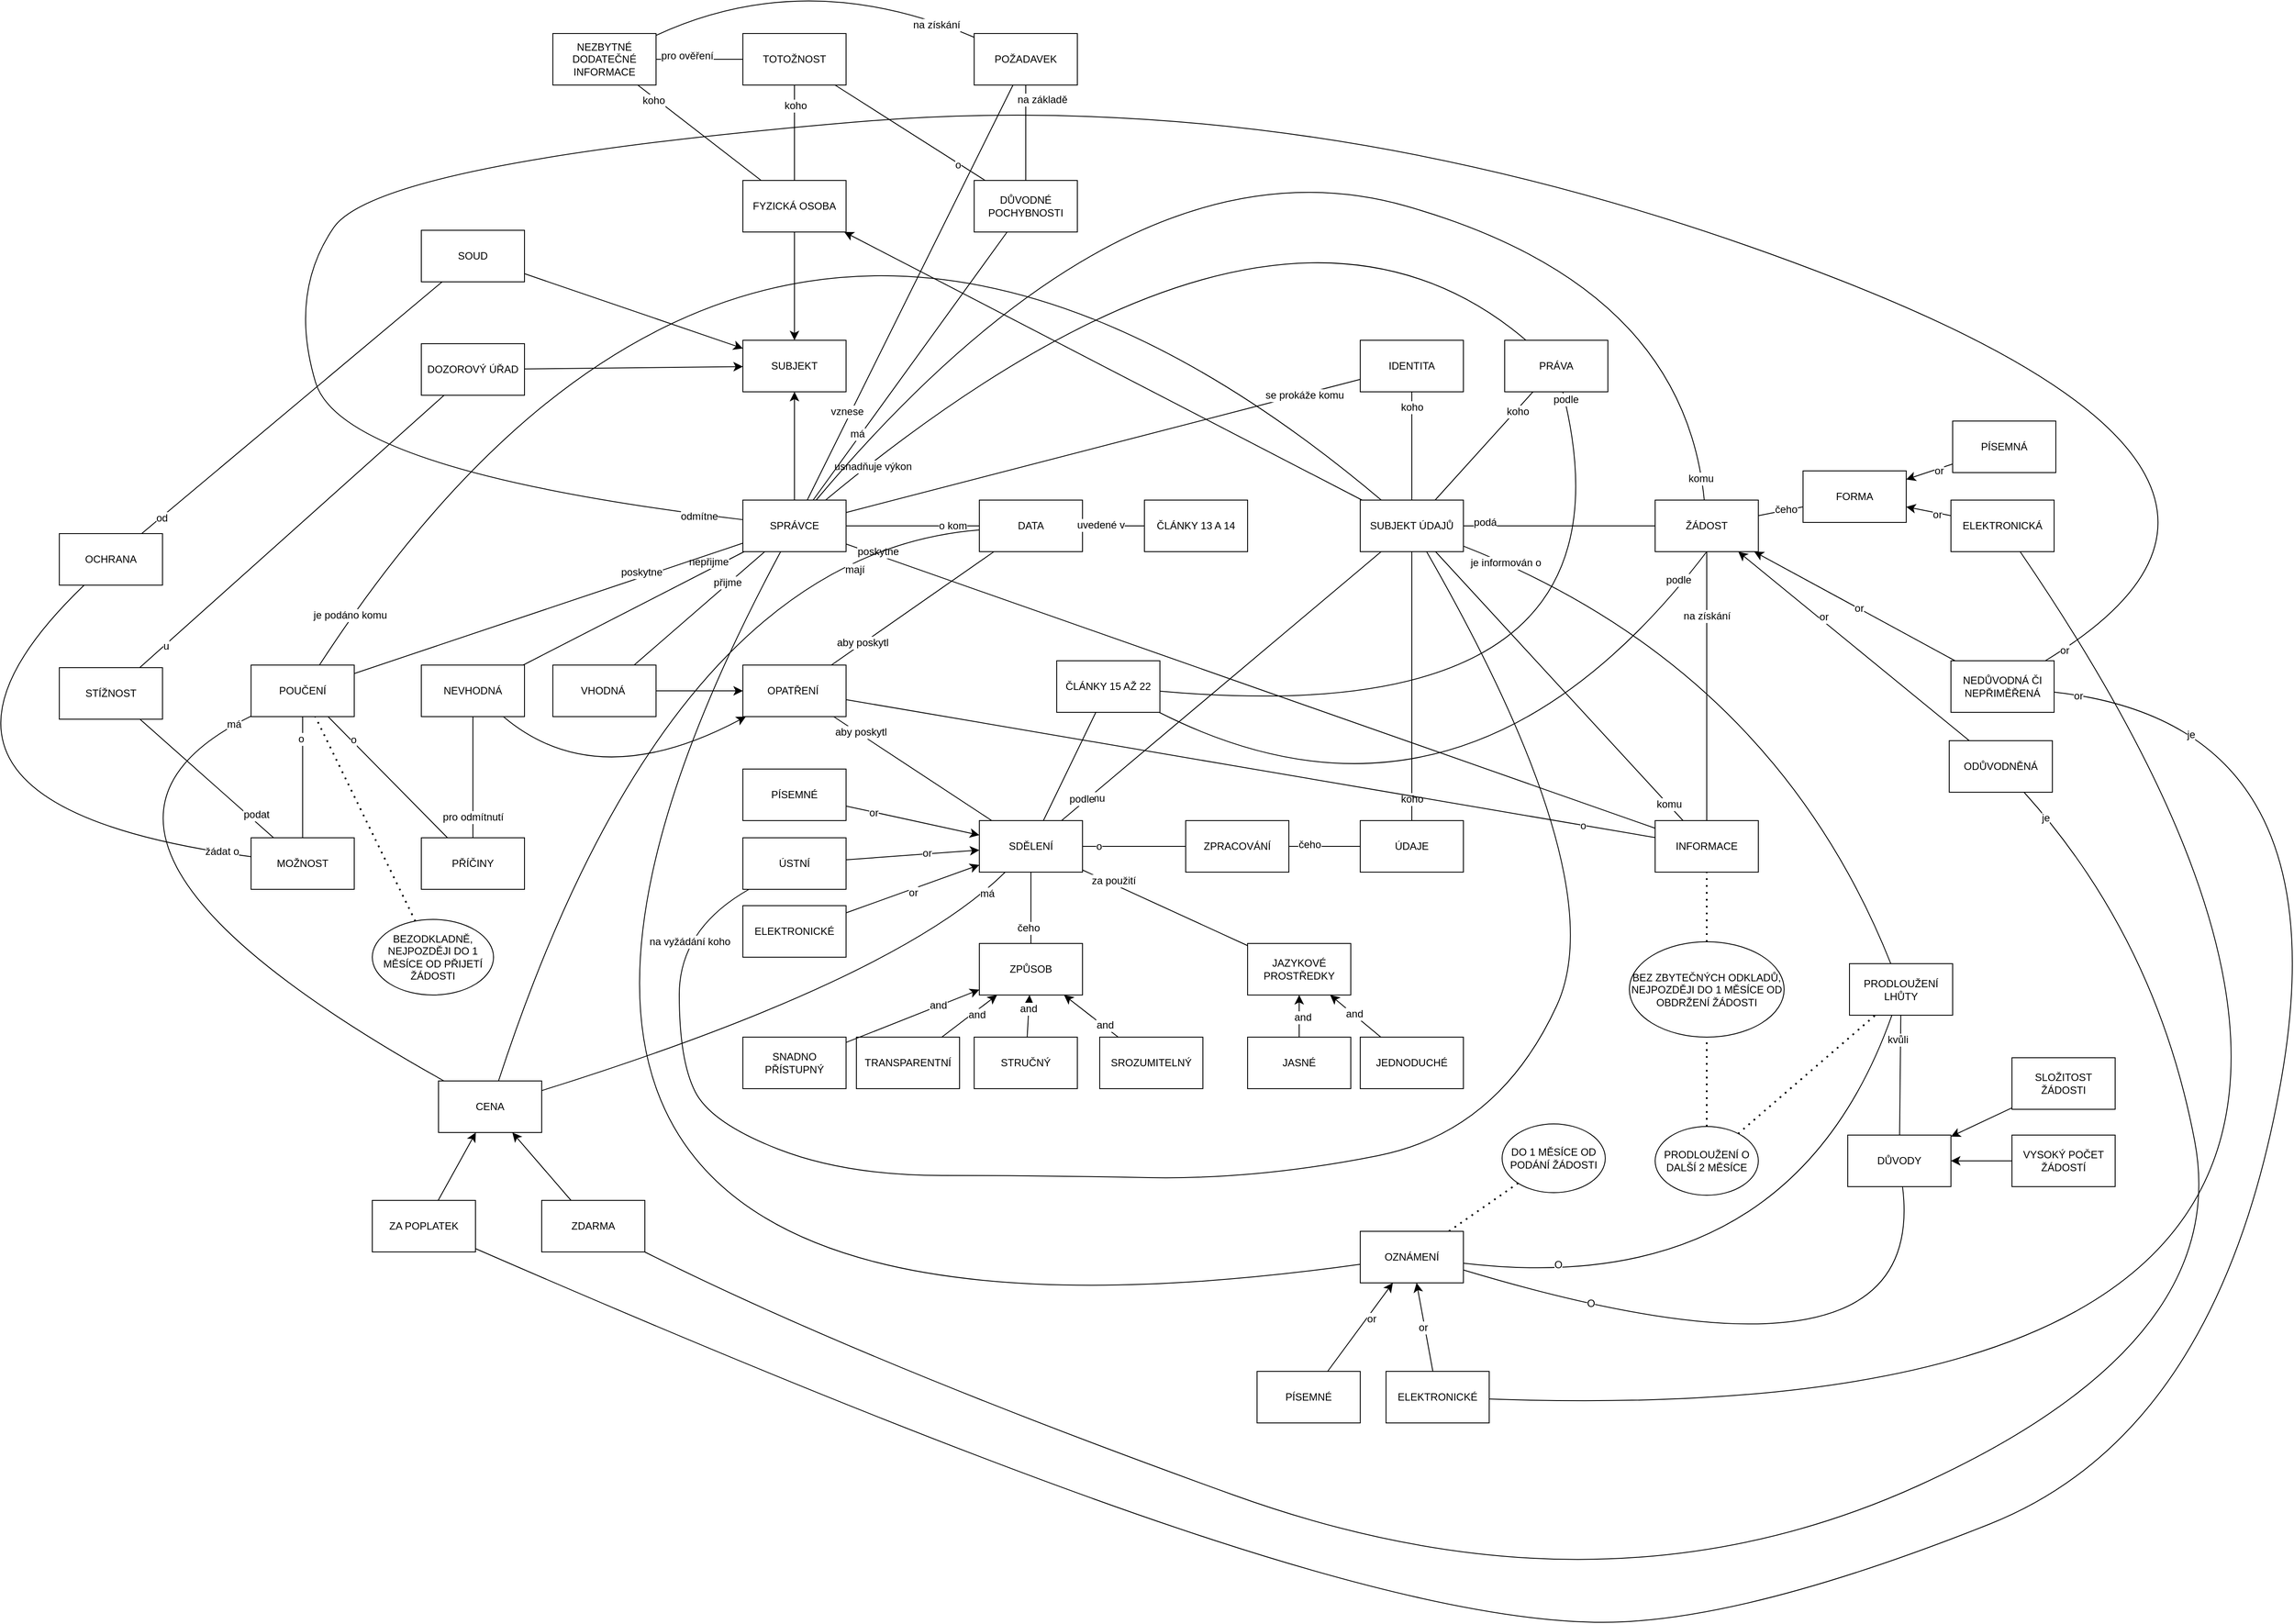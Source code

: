 <mxfile border="50" scale="3" compressed="false" locked="false" version="26.2.14">
  <diagram name="Blank" id="YmL12bMKpDGza6XwsDPr">
    <mxGraphModel dx="3577" dy="1642" grid="0" gridSize="10" guides="1" tooltips="1" connect="1" arrows="1" fold="1" page="0" pageScale="1" pageWidth="827" pageHeight="1169" background="none" math="1" shadow="0">
      <root>
        <mxCell id="X5NqExCQtvZxIxQ7pmgY-0" />
        <mxCell id="1" parent="X5NqExCQtvZxIxQ7pmgY-0" />
        <mxCell id="Ltpiq9K8EVX7JEzlwt5r-1" value="SUBJEKT" style="rounded=0;whiteSpace=wrap;html=1;" vertex="1" parent="1">
          <mxGeometry x="-108" y="21" width="120" height="60" as="geometry" />
        </mxCell>
        <mxCell id="Ltpiq9K8EVX7JEzlwt5r-2" value="SPRÁVCE" style="rounded=0;whiteSpace=wrap;html=1;" vertex="1" parent="1">
          <mxGeometry x="-108" y="207" width="120" height="60" as="geometry" />
        </mxCell>
        <mxCell id="Ltpiq9K8EVX7JEzlwt5r-3" value="SUBJEKT ÚDAJŮ" style="rounded=0;whiteSpace=wrap;html=1;" vertex="1" parent="1">
          <mxGeometry x="610" y="207" width="120" height="60" as="geometry" />
        </mxCell>
        <mxCell id="Ltpiq9K8EVX7JEzlwt5r-4" value="" style="endArrow=classic;html=1;rounded=0;fontSize=12;startSize=8;endSize=8;curved=1;" edge="1" parent="1" source="Ltpiq9K8EVX7JEzlwt5r-2" target="Ltpiq9K8EVX7JEzlwt5r-1">
          <mxGeometry width="50" height="50" relative="1" as="geometry">
            <mxPoint x="389" y="661" as="sourcePoint" />
            <mxPoint x="439" y="611" as="targetPoint" />
          </mxGeometry>
        </mxCell>
        <mxCell id="Ltpiq9K8EVX7JEzlwt5r-5" value="" style="endArrow=classic;html=1;rounded=0;fontSize=12;startSize=8;endSize=8;curved=1;" edge="1" parent="1" source="Ltpiq9K8EVX7JEzlwt5r-3" target="Ltpiq9K8EVX7JEzlwt5r-265">
          <mxGeometry width="50" height="50" relative="1" as="geometry">
            <mxPoint x="389" y="661" as="sourcePoint" />
            <mxPoint x="439" y="611" as="targetPoint" />
          </mxGeometry>
        </mxCell>
        <mxCell id="Ltpiq9K8EVX7JEzlwt5r-6" value="SDĚLENÍ" style="rounded=0;whiteSpace=wrap;html=1;" vertex="1" parent="1">
          <mxGeometry x="167" y="580" width="120" height="60" as="geometry" />
        </mxCell>
        <mxCell id="Ltpiq9K8EVX7JEzlwt5r-9" value="" style="endArrow=none;html=1;rounded=0;fontSize=12;startSize=8;endSize=8;curved=1;" edge="1" parent="1" source="Ltpiq9K8EVX7JEzlwt5r-6" target="Ltpiq9K8EVX7JEzlwt5r-3">
          <mxGeometry width="50" height="50" relative="1" as="geometry">
            <mxPoint x="335" y="415" as="sourcePoint" />
            <mxPoint x="385" y="365" as="targetPoint" />
          </mxGeometry>
        </mxCell>
        <mxCell id="Ltpiq9K8EVX7JEzlwt5r-10" value="komu" style="edgeLabel;html=1;align=center;verticalAlign=middle;resizable=0;points=[];fontSize=12;" vertex="1" connectable="0" parent="Ltpiq9K8EVX7JEzlwt5r-9">
          <mxGeometry x="0.272" y="1" relative="1" as="geometry">
            <mxPoint x="-201" y="174" as="offset" />
          </mxGeometry>
        </mxCell>
        <mxCell id="Ltpiq9K8EVX7JEzlwt5r-11" value="ZPRACOVÁNÍ" style="rounded=0;whiteSpace=wrap;html=1;" vertex="1" parent="1">
          <mxGeometry x="407" y="580" width="120" height="60" as="geometry" />
        </mxCell>
        <mxCell id="Ltpiq9K8EVX7JEzlwt5r-12" value="" style="endArrow=none;html=1;rounded=0;fontSize=12;startSize=8;endSize=8;curved=1;" edge="1" parent="1" source="Ltpiq9K8EVX7JEzlwt5r-11" target="Ltpiq9K8EVX7JEzlwt5r-6">
          <mxGeometry width="50" height="50" relative="1" as="geometry">
            <mxPoint x="335" y="655" as="sourcePoint" />
            <mxPoint x="385" y="605" as="targetPoint" />
          </mxGeometry>
        </mxCell>
        <mxCell id="Ltpiq9K8EVX7JEzlwt5r-13" value="o" style="edgeLabel;html=1;align=center;verticalAlign=middle;resizable=0;points=[];fontSize=12;" vertex="1" connectable="0" parent="Ltpiq9K8EVX7JEzlwt5r-12">
          <mxGeometry x="-0.418" y="-1" relative="1" as="geometry">
            <mxPoint x="-66" y="1" as="offset" />
          </mxGeometry>
        </mxCell>
        <mxCell id="Ltpiq9K8EVX7JEzlwt5r-14" value="PÍSEMNÉ" style="rounded=0;whiteSpace=wrap;html=1;" vertex="1" parent="1">
          <mxGeometry x="-108" y="520" width="120" height="60" as="geometry" />
        </mxCell>
        <mxCell id="Ltpiq9K8EVX7JEzlwt5r-15" value="ÚSTNÍ" style="rounded=0;whiteSpace=wrap;html=1;" vertex="1" parent="1">
          <mxGeometry x="-108" y="600" width="120" height="60" as="geometry" />
        </mxCell>
        <mxCell id="Ltpiq9K8EVX7JEzlwt5r-16" value="ELEKTRONICKÉ" style="rounded=0;whiteSpace=wrap;html=1;" vertex="1" parent="1">
          <mxGeometry x="-108" y="679" width="120" height="60" as="geometry" />
        </mxCell>
        <mxCell id="Ltpiq9K8EVX7JEzlwt5r-17" value="" style="endArrow=classic;html=1;rounded=0;fontSize=12;startSize=8;endSize=8;curved=1;" edge="1" parent="1" source="Ltpiq9K8EVX7JEzlwt5r-14" target="Ltpiq9K8EVX7JEzlwt5r-6">
          <mxGeometry width="50" height="50" relative="1" as="geometry">
            <mxPoint x="88" y="694" as="sourcePoint" />
            <mxPoint x="138" y="644" as="targetPoint" />
          </mxGeometry>
        </mxCell>
        <mxCell id="Ltpiq9K8EVX7JEzlwt5r-26" value="or" style="edgeLabel;html=1;align=center;verticalAlign=middle;resizable=0;points=[];fontSize=12;" vertex="1" connectable="0" parent="Ltpiq9K8EVX7JEzlwt5r-17">
          <mxGeometry x="-0.585" y="-1" relative="1" as="geometry">
            <mxPoint as="offset" />
          </mxGeometry>
        </mxCell>
        <mxCell id="Ltpiq9K8EVX7JEzlwt5r-18" value="" style="endArrow=classic;html=1;rounded=0;fontSize=12;startSize=8;endSize=8;curved=1;" edge="1" parent="1" source="Ltpiq9K8EVX7JEzlwt5r-15" target="Ltpiq9K8EVX7JEzlwt5r-6">
          <mxGeometry width="50" height="50" relative="1" as="geometry">
            <mxPoint x="88" y="694" as="sourcePoint" />
            <mxPoint x="138" y="644" as="targetPoint" />
          </mxGeometry>
        </mxCell>
        <mxCell id="Ltpiq9K8EVX7JEzlwt5r-27" value="or" style="edgeLabel;html=1;align=center;verticalAlign=middle;resizable=0;points=[];fontSize=12;" vertex="1" connectable="0" parent="Ltpiq9K8EVX7JEzlwt5r-18">
          <mxGeometry x="0.214" y="1" relative="1" as="geometry">
            <mxPoint as="offset" />
          </mxGeometry>
        </mxCell>
        <mxCell id="Ltpiq9K8EVX7JEzlwt5r-19" value="" style="endArrow=classic;html=1;rounded=0;fontSize=12;startSize=8;endSize=8;curved=1;" edge="1" parent="1" source="Ltpiq9K8EVX7JEzlwt5r-16" target="Ltpiq9K8EVX7JEzlwt5r-6">
          <mxGeometry width="50" height="50" relative="1" as="geometry">
            <mxPoint x="88" y="694" as="sourcePoint" />
            <mxPoint x="138" y="644" as="targetPoint" />
          </mxGeometry>
        </mxCell>
        <mxCell id="Ltpiq9K8EVX7JEzlwt5r-28" value="or" style="edgeLabel;html=1;align=center;verticalAlign=middle;resizable=0;points=[];fontSize=12;" vertex="1" connectable="0" parent="Ltpiq9K8EVX7JEzlwt5r-19">
          <mxGeometry x="-0.014" y="-4" relative="1" as="geometry">
            <mxPoint as="offset" />
          </mxGeometry>
        </mxCell>
        <mxCell id="Ltpiq9K8EVX7JEzlwt5r-20" value="ZPŮSOB" style="rounded=0;whiteSpace=wrap;html=1;" vertex="1" parent="1">
          <mxGeometry x="167" y="723" width="120" height="60" as="geometry" />
        </mxCell>
        <mxCell id="Ltpiq9K8EVX7JEzlwt5r-21" value="" style="endArrow=none;html=1;rounded=0;fontSize=12;startSize=8;endSize=8;curved=1;" edge="1" parent="1" source="Ltpiq9K8EVX7JEzlwt5r-20" target="Ltpiq9K8EVX7JEzlwt5r-6">
          <mxGeometry width="50" height="50" relative="1" as="geometry">
            <mxPoint x="269" y="686" as="sourcePoint" />
            <mxPoint x="319" y="636" as="targetPoint" />
          </mxGeometry>
        </mxCell>
        <mxCell id="Ltpiq9K8EVX7JEzlwt5r-22" value="čeho" style="edgeLabel;html=1;align=center;verticalAlign=middle;resizable=0;points=[];fontSize=12;" vertex="1" connectable="0" parent="Ltpiq9K8EVX7JEzlwt5r-21">
          <mxGeometry x="-0.301" relative="1" as="geometry">
            <mxPoint x="-3" y="11" as="offset" />
          </mxGeometry>
        </mxCell>
        <mxCell id="Ltpiq9K8EVX7JEzlwt5r-23" value="STRUČNÝ" style="rounded=0;whiteSpace=wrap;html=1;" vertex="1" parent="1">
          <mxGeometry x="161" y="832" width="120" height="60" as="geometry" />
        </mxCell>
        <mxCell id="Ltpiq9K8EVX7JEzlwt5r-24" value="TRANSPARENTNÍ" style="rounded=0;whiteSpace=wrap;html=1;" vertex="1" parent="1">
          <mxGeometry x="24" y="832" width="120" height="60" as="geometry" />
        </mxCell>
        <mxCell id="Ltpiq9K8EVX7JEzlwt5r-25" value="SROZUMITELNÝ" style="rounded=0;whiteSpace=wrap;html=1;" vertex="1" parent="1">
          <mxGeometry x="307" y="832" width="120" height="60" as="geometry" />
        </mxCell>
        <mxCell id="Ltpiq9K8EVX7JEzlwt5r-29" value="" style="endArrow=classic;html=1;rounded=0;fontSize=12;startSize=8;endSize=8;curved=1;" edge="1" parent="1" source="Ltpiq9K8EVX7JEzlwt5r-24" target="Ltpiq9K8EVX7JEzlwt5r-20">
          <mxGeometry width="50" height="50" relative="1" as="geometry">
            <mxPoint x="269" y="686" as="sourcePoint" />
            <mxPoint x="319" y="636" as="targetPoint" />
          </mxGeometry>
        </mxCell>
        <mxCell id="Ltpiq9K8EVX7JEzlwt5r-32" value="and" style="edgeLabel;html=1;align=center;verticalAlign=middle;resizable=0;points=[];fontSize=12;" vertex="1" connectable="0" parent="Ltpiq9K8EVX7JEzlwt5r-29">
          <mxGeometry x="0.19" y="-4" relative="1" as="geometry">
            <mxPoint as="offset" />
          </mxGeometry>
        </mxCell>
        <mxCell id="Ltpiq9K8EVX7JEzlwt5r-30" value="" style="endArrow=classic;html=1;rounded=0;fontSize=12;startSize=8;endSize=8;curved=1;" edge="1" parent="1" source="Ltpiq9K8EVX7JEzlwt5r-23" target="Ltpiq9K8EVX7JEzlwt5r-20">
          <mxGeometry width="50" height="50" relative="1" as="geometry">
            <mxPoint x="269" y="686" as="sourcePoint" />
            <mxPoint x="319" y="636" as="targetPoint" />
          </mxGeometry>
        </mxCell>
        <mxCell id="Ltpiq9K8EVX7JEzlwt5r-33" value="and" style="edgeLabel;html=1;align=center;verticalAlign=middle;resizable=0;points=[];fontSize=12;" vertex="1" connectable="0" parent="Ltpiq9K8EVX7JEzlwt5r-30">
          <mxGeometry x="0.344" y="1" relative="1" as="geometry">
            <mxPoint as="offset" />
          </mxGeometry>
        </mxCell>
        <mxCell id="Ltpiq9K8EVX7JEzlwt5r-31" value="" style="endArrow=classic;html=1;rounded=0;fontSize=12;startSize=8;endSize=8;curved=1;" edge="1" parent="1" source="Ltpiq9K8EVX7JEzlwt5r-25" target="Ltpiq9K8EVX7JEzlwt5r-20">
          <mxGeometry width="50" height="50" relative="1" as="geometry">
            <mxPoint x="269" y="686" as="sourcePoint" />
            <mxPoint x="319" y="636" as="targetPoint" />
          </mxGeometry>
        </mxCell>
        <mxCell id="Ltpiq9K8EVX7JEzlwt5r-34" value="and" style="edgeLabel;html=1;align=center;verticalAlign=middle;resizable=0;points=[];fontSize=12;" vertex="1" connectable="0" parent="Ltpiq9K8EVX7JEzlwt5r-31">
          <mxGeometry x="-0.478" y="-2" relative="1" as="geometry">
            <mxPoint as="offset" />
          </mxGeometry>
        </mxCell>
        <mxCell id="Ltpiq9K8EVX7JEzlwt5r-35" value="SNADNO PŘÍSTUPNÝ" style="rounded=0;whiteSpace=wrap;html=1;" vertex="1" parent="1">
          <mxGeometry x="-108" y="832" width="120" height="60" as="geometry" />
        </mxCell>
        <mxCell id="Ltpiq9K8EVX7JEzlwt5r-36" value="" style="endArrow=classic;html=1;rounded=0;fontSize=12;startSize=8;endSize=8;curved=1;" edge="1" parent="1" source="Ltpiq9K8EVX7JEzlwt5r-35" target="Ltpiq9K8EVX7JEzlwt5r-20">
          <mxGeometry width="50" height="50" relative="1" as="geometry">
            <mxPoint x="269" y="686" as="sourcePoint" />
            <mxPoint x="319" y="636" as="targetPoint" />
          </mxGeometry>
        </mxCell>
        <mxCell id="Ltpiq9K8EVX7JEzlwt5r-37" value="and" style="edgeLabel;html=1;align=center;verticalAlign=middle;resizable=0;points=[];fontSize=12;" vertex="1" connectable="0" parent="Ltpiq9K8EVX7JEzlwt5r-36">
          <mxGeometry x="0.384" y="1" relative="1" as="geometry">
            <mxPoint as="offset" />
          </mxGeometry>
        </mxCell>
        <mxCell id="Ltpiq9K8EVX7JEzlwt5r-38" value="JAZYKOVÉ PROSTŘEDKY" style="rounded=0;whiteSpace=wrap;html=1;" vertex="1" parent="1">
          <mxGeometry x="479" y="723" width="120" height="60" as="geometry" />
        </mxCell>
        <mxCell id="Ltpiq9K8EVX7JEzlwt5r-39" value="" style="endArrow=none;html=1;rounded=0;fontSize=12;startSize=8;endSize=8;curved=1;" edge="1" parent="1" source="Ltpiq9K8EVX7JEzlwt5r-6" target="Ltpiq9K8EVX7JEzlwt5r-38">
          <mxGeometry width="50" height="50" relative="1" as="geometry">
            <mxPoint x="240" y="710" as="sourcePoint" />
            <mxPoint x="290" y="660" as="targetPoint" />
          </mxGeometry>
        </mxCell>
        <mxCell id="Ltpiq9K8EVX7JEzlwt5r-40" value="za použití" style="edgeLabel;html=1;align=center;verticalAlign=middle;resizable=0;points=[];fontSize=12;" vertex="1" connectable="0" parent="Ltpiq9K8EVX7JEzlwt5r-39">
          <mxGeometry x="0.321" y="-5" relative="1" as="geometry">
            <mxPoint x="-89" y="-50" as="offset" />
          </mxGeometry>
        </mxCell>
        <mxCell id="Ltpiq9K8EVX7JEzlwt5r-41" value="JASNÉ" style="rounded=0;whiteSpace=wrap;html=1;" vertex="1" parent="1">
          <mxGeometry x="479" y="832" width="120" height="60" as="geometry" />
        </mxCell>
        <mxCell id="Ltpiq9K8EVX7JEzlwt5r-42" value="JEDNODUCHÉ" style="rounded=0;whiteSpace=wrap;html=1;" vertex="1" parent="1">
          <mxGeometry x="610" y="832" width="120" height="60" as="geometry" />
        </mxCell>
        <mxCell id="Ltpiq9K8EVX7JEzlwt5r-43" value="" style="endArrow=classic;html=1;rounded=0;fontSize=12;startSize=8;endSize=8;curved=1;" edge="1" parent="1" source="Ltpiq9K8EVX7JEzlwt5r-41" target="Ltpiq9K8EVX7JEzlwt5r-38">
          <mxGeometry width="50" height="50" relative="1" as="geometry">
            <mxPoint x="240" y="710" as="sourcePoint" />
            <mxPoint x="290" y="660" as="targetPoint" />
          </mxGeometry>
        </mxCell>
        <mxCell id="Ltpiq9K8EVX7JEzlwt5r-45" value="and" style="edgeLabel;html=1;align=center;verticalAlign=middle;resizable=0;points=[];fontSize=12;" vertex="1" connectable="0" parent="Ltpiq9K8EVX7JEzlwt5r-43">
          <mxGeometry x="-0.07" y="-4" relative="1" as="geometry">
            <mxPoint as="offset" />
          </mxGeometry>
        </mxCell>
        <mxCell id="Ltpiq9K8EVX7JEzlwt5r-44" value="" style="endArrow=classic;html=1;rounded=0;fontSize=12;startSize=8;endSize=8;curved=1;" edge="1" parent="1" source="Ltpiq9K8EVX7JEzlwt5r-42" target="Ltpiq9K8EVX7JEzlwt5r-38">
          <mxGeometry width="50" height="50" relative="1" as="geometry">
            <mxPoint x="240" y="710" as="sourcePoint" />
            <mxPoint x="290" y="660" as="targetPoint" />
          </mxGeometry>
        </mxCell>
        <mxCell id="Ltpiq9K8EVX7JEzlwt5r-46" value="and" style="edgeLabel;html=1;align=center;verticalAlign=middle;resizable=0;points=[];fontSize=12;" vertex="1" connectable="0" parent="Ltpiq9K8EVX7JEzlwt5r-44">
          <mxGeometry x="0.102" y="-1" relative="1" as="geometry">
            <mxPoint as="offset" />
          </mxGeometry>
        </mxCell>
        <mxCell id="Ltpiq9K8EVX7JEzlwt5r-47" value="OPATŘENÍ&amp;nbsp;" style="rounded=0;whiteSpace=wrap;html=1;" vertex="1" parent="1">
          <mxGeometry x="-108" y="399" width="120" height="60" as="geometry" />
        </mxCell>
        <mxCell id="Ltpiq9K8EVX7JEzlwt5r-51" value="" style="endArrow=none;html=1;rounded=0;fontSize=12;startSize=8;endSize=8;curved=1;" edge="1" parent="1" source="Ltpiq9K8EVX7JEzlwt5r-47" target="Ltpiq9K8EVX7JEzlwt5r-6">
          <mxGeometry width="50" height="50" relative="1" as="geometry">
            <mxPoint x="253" y="512" as="sourcePoint" />
            <mxPoint x="303" y="462" as="targetPoint" />
          </mxGeometry>
        </mxCell>
        <mxCell id="Ltpiq9K8EVX7JEzlwt5r-52" value="aby poskytl" style="edgeLabel;html=1;align=center;verticalAlign=middle;resizable=0;points=[];fontSize=12;" vertex="1" connectable="0" parent="Ltpiq9K8EVX7JEzlwt5r-51">
          <mxGeometry x="0.333" y="-4" relative="1" as="geometry">
            <mxPoint x="-89" y="-66" as="offset" />
          </mxGeometry>
        </mxCell>
        <mxCell id="Ltpiq9K8EVX7JEzlwt5r-53" value="ÚDAJE" style="rounded=0;whiteSpace=wrap;html=1;" vertex="1" parent="1">
          <mxGeometry x="610" y="580" width="120" height="60" as="geometry" />
        </mxCell>
        <mxCell id="Ltpiq9K8EVX7JEzlwt5r-54" value="" style="endArrow=none;html=1;rounded=0;fontSize=12;startSize=8;endSize=8;curved=1;" edge="1" parent="1" source="Ltpiq9K8EVX7JEzlwt5r-53" target="Ltpiq9K8EVX7JEzlwt5r-11">
          <mxGeometry width="50" height="50" relative="1" as="geometry">
            <mxPoint x="446" y="660" as="sourcePoint" />
            <mxPoint x="496" y="610" as="targetPoint" />
          </mxGeometry>
        </mxCell>
        <mxCell id="Ltpiq9K8EVX7JEzlwt5r-55" value="čeho" style="edgeLabel;html=1;align=center;verticalAlign=middle;resizable=0;points=[];fontSize=12;" vertex="1" connectable="0" parent="Ltpiq9K8EVX7JEzlwt5r-54">
          <mxGeometry x="-0.525" y="1" relative="1" as="geometry">
            <mxPoint x="-40" y="-3" as="offset" />
          </mxGeometry>
        </mxCell>
        <mxCell id="Ltpiq9K8EVX7JEzlwt5r-56" value="" style="endArrow=none;html=1;rounded=0;fontSize=12;startSize=8;endSize=8;curved=1;" edge="1" parent="1" source="Ltpiq9K8EVX7JEzlwt5r-3" target="Ltpiq9K8EVX7JEzlwt5r-53">
          <mxGeometry width="50" height="50" relative="1" as="geometry">
            <mxPoint x="554" y="660" as="sourcePoint" />
            <mxPoint x="604" y="610" as="targetPoint" />
          </mxGeometry>
        </mxCell>
        <mxCell id="Ltpiq9K8EVX7JEzlwt5r-58" value="koho" style="edgeLabel;html=1;align=center;verticalAlign=middle;resizable=0;points=[];fontSize=12;" vertex="1" connectable="0" parent="Ltpiq9K8EVX7JEzlwt5r-56">
          <mxGeometry x="0.257" y="1" relative="1" as="geometry">
            <mxPoint x="-1" y="91" as="offset" />
          </mxGeometry>
        </mxCell>
        <mxCell id="Ltpiq9K8EVX7JEzlwt5r-59" value="DATA" style="rounded=0;whiteSpace=wrap;html=1;" vertex="1" parent="1">
          <mxGeometry x="167" y="207" width="120" height="60" as="geometry" />
        </mxCell>
        <mxCell id="Ltpiq9K8EVX7JEzlwt5r-62" value="" style="endArrow=none;html=1;rounded=0;fontSize=12;startSize=8;endSize=8;curved=1;" edge="1" parent="1" source="Ltpiq9K8EVX7JEzlwt5r-59" target="Ltpiq9K8EVX7JEzlwt5r-2">
          <mxGeometry width="50" height="50" relative="1" as="geometry">
            <mxPoint x="127" y="432" as="sourcePoint" />
            <mxPoint x="177" y="382" as="targetPoint" />
          </mxGeometry>
        </mxCell>
        <mxCell id="Ltpiq9K8EVX7JEzlwt5r-63" value="o kom" style="edgeLabel;html=1;align=center;verticalAlign=middle;resizable=0;points=[];fontSize=12;" vertex="1" connectable="0" parent="Ltpiq9K8EVX7JEzlwt5r-62">
          <mxGeometry x="-0.482" y="-1" relative="1" as="geometry">
            <mxPoint x="9" y="1" as="offset" />
          </mxGeometry>
        </mxCell>
        <mxCell id="Ltpiq9K8EVX7JEzlwt5r-64" value="ČLÁNKY 13 A 14" style="rounded=0;whiteSpace=wrap;html=1;" vertex="1" parent="1">
          <mxGeometry x="359" y="207" width="120" height="60" as="geometry" />
        </mxCell>
        <mxCell id="Ltpiq9K8EVX7JEzlwt5r-65" value="" style="endArrow=none;html=1;rounded=0;fontSize=12;startSize=8;endSize=8;curved=1;" edge="1" parent="1" source="Ltpiq9K8EVX7JEzlwt5r-59" target="Ltpiq9K8EVX7JEzlwt5r-64">
          <mxGeometry width="50" height="50" relative="1" as="geometry">
            <mxPoint x="242" y="495" as="sourcePoint" />
            <mxPoint x="292" y="445" as="targetPoint" />
          </mxGeometry>
        </mxCell>
        <mxCell id="Ltpiq9K8EVX7JEzlwt5r-66" value="uvedené v" style="edgeLabel;html=1;align=center;verticalAlign=middle;resizable=0;points=[];fontSize=12;" vertex="1" connectable="0" parent="Ltpiq9K8EVX7JEzlwt5r-65">
          <mxGeometry x="-0.416" y="1" relative="1" as="geometry">
            <mxPoint as="offset" />
          </mxGeometry>
        </mxCell>
        <mxCell id="Ltpiq9K8EVX7JEzlwt5r-67" value="" style="endArrow=none;html=1;rounded=0;fontSize=12;startSize=8;endSize=8;curved=1;" edge="1" parent="1" source="Ltpiq9K8EVX7JEzlwt5r-47" target="Ltpiq9K8EVX7JEzlwt5r-59">
          <mxGeometry width="50" height="50" relative="1" as="geometry">
            <mxPoint x="265" y="544" as="sourcePoint" />
            <mxPoint x="315" y="494" as="targetPoint" />
          </mxGeometry>
        </mxCell>
        <mxCell id="Ltpiq9K8EVX7JEzlwt5r-68" value="aby poskytl" style="edgeLabel;html=1;align=center;verticalAlign=middle;resizable=0;points=[];fontSize=12;" vertex="1" connectable="0" parent="Ltpiq9K8EVX7JEzlwt5r-67">
          <mxGeometry x="0.384" y="1" relative="1" as="geometry">
            <mxPoint x="-94" y="66" as="offset" />
          </mxGeometry>
        </mxCell>
        <mxCell id="Ltpiq9K8EVX7JEzlwt5r-69" value="ČLÁNKY 15 AŽ 22" style="rounded=0;whiteSpace=wrap;html=1;" vertex="1" parent="1">
          <mxGeometry x="257" y="394" width="120" height="60" as="geometry" />
        </mxCell>
        <mxCell id="Ltpiq9K8EVX7JEzlwt5r-70" value="" style="endArrow=none;html=1;rounded=0;fontSize=12;startSize=8;endSize=8;curved=1;" edge="1" parent="1" source="Ltpiq9K8EVX7JEzlwt5r-6" target="Ltpiq9K8EVX7JEzlwt5r-69">
          <mxGeometry width="50" height="50" relative="1" as="geometry">
            <mxPoint x="262" y="435" as="sourcePoint" />
            <mxPoint x="312" y="385" as="targetPoint" />
          </mxGeometry>
        </mxCell>
        <mxCell id="Ltpiq9K8EVX7JEzlwt5r-71" value="podle" style="edgeLabel;html=1;align=center;verticalAlign=middle;resizable=0;points=[];fontSize=12;" vertex="1" connectable="0" parent="Ltpiq9K8EVX7JEzlwt5r-70">
          <mxGeometry x="0.448" y="-4" relative="1" as="geometry">
            <mxPoint x="-4" y="64" as="offset" />
          </mxGeometry>
        </mxCell>
        <mxCell id="Ltpiq9K8EVX7JEzlwt5r-72" value="IDENTITA" style="rounded=0;whiteSpace=wrap;html=1;" vertex="1" parent="1">
          <mxGeometry x="610" y="21" width="120" height="60" as="geometry" />
        </mxCell>
        <mxCell id="Ltpiq9K8EVX7JEzlwt5r-73" value="" style="endArrow=none;html=1;rounded=0;fontSize=12;startSize=8;endSize=8;curved=1;" edge="1" parent="1" source="Ltpiq9K8EVX7JEzlwt5r-72" target="Ltpiq9K8EVX7JEzlwt5r-3">
          <mxGeometry width="50" height="50" relative="1" as="geometry">
            <mxPoint x="215" y="240" as="sourcePoint" />
            <mxPoint x="265" y="190" as="targetPoint" />
          </mxGeometry>
        </mxCell>
        <mxCell id="Ltpiq9K8EVX7JEzlwt5r-74" value="koho" style="edgeLabel;html=1;align=center;verticalAlign=middle;resizable=0;points=[];fontSize=12;" vertex="1" connectable="0" parent="Ltpiq9K8EVX7JEzlwt5r-73">
          <mxGeometry x="-0.429" y="-1" relative="1" as="geometry">
            <mxPoint x="1" y="-18" as="offset" />
          </mxGeometry>
        </mxCell>
        <mxCell id="Ltpiq9K8EVX7JEzlwt5r-75" value="" style="endArrow=none;html=1;rounded=0;fontSize=12;startSize=8;endSize=8;curved=1;" edge="1" parent="1" source="Ltpiq9K8EVX7JEzlwt5r-2" target="Ltpiq9K8EVX7JEzlwt5r-72">
          <mxGeometry width="50" height="50" relative="1" as="geometry">
            <mxPoint x="258" y="346" as="sourcePoint" />
            <mxPoint x="308" y="296" as="targetPoint" />
          </mxGeometry>
        </mxCell>
        <mxCell id="Ltpiq9K8EVX7JEzlwt5r-76" value="se prokáže komu" style="edgeLabel;html=1;align=center;verticalAlign=middle;resizable=0;points=[];fontSize=12;" vertex="1" connectable="0" parent="Ltpiq9K8EVX7JEzlwt5r-75">
          <mxGeometry x="0.325" y="-2" relative="1" as="geometry">
            <mxPoint x="136" y="-36" as="offset" />
          </mxGeometry>
        </mxCell>
        <mxCell id="Ltpiq9K8EVX7JEzlwt5r-77" value="" style="endArrow=none;html=1;rounded=0;fontSize=12;startSize=8;endSize=8;curved=1;" edge="1" parent="1" source="Ltpiq9K8EVX7JEzlwt5r-15" target="Ltpiq9K8EVX7JEzlwt5r-3">
          <mxGeometry width="50" height="50" relative="1" as="geometry">
            <mxPoint x="-105" y="630.091" as="sourcePoint" />
            <mxPoint x="693.374" y="254" as="targetPoint" />
            <Array as="points">
              <mxPoint x="-182" y="706" />
              <mxPoint x="-182" y="859" />
              <mxPoint x="-145" y="932" />
              <mxPoint x="12" y="993" />
              <mxPoint x="236" y="993" />
              <mxPoint x="490" y="998" />
              <mxPoint x="771" y="942" />
              <mxPoint x="906" y="649" />
            </Array>
          </mxGeometry>
        </mxCell>
        <mxCell id="Ltpiq9K8EVX7JEzlwt5r-78" value="na vyžádání koho" style="edgeLabel;html=1;align=center;verticalAlign=middle;resizable=0;points=[];fontSize=12;" vertex="1" connectable="0" parent="Ltpiq9K8EVX7JEzlwt5r-77">
          <mxGeometry x="0.715" y="14" relative="1" as="geometry">
            <mxPoint x="-989" y="197" as="offset" />
          </mxGeometry>
        </mxCell>
        <mxCell id="Ltpiq9K8EVX7JEzlwt5r-79" value="PRÁVA" style="rounded=0;whiteSpace=wrap;html=1;" vertex="1" parent="1">
          <mxGeometry x="778" y="21" width="120" height="60" as="geometry" />
        </mxCell>
        <mxCell id="Ltpiq9K8EVX7JEzlwt5r-80" value="" style="endArrow=none;html=1;rounded=0;fontSize=12;startSize=8;endSize=8;curved=1;" edge="1" parent="1" source="Ltpiq9K8EVX7JEzlwt5r-3" target="Ltpiq9K8EVX7JEzlwt5r-79">
          <mxGeometry width="50" height="50" relative="1" as="geometry">
            <mxPoint x="360" y="502" as="sourcePoint" />
            <mxPoint x="410" y="452" as="targetPoint" />
          </mxGeometry>
        </mxCell>
        <mxCell id="Ltpiq9K8EVX7JEzlwt5r-81" value="koho" style="edgeLabel;html=1;align=center;verticalAlign=middle;resizable=0;points=[];fontSize=12;" vertex="1" connectable="0" parent="Ltpiq9K8EVX7JEzlwt5r-80">
          <mxGeometry x="-0.166" y="2" relative="1" as="geometry">
            <mxPoint x="50" y="-49" as="offset" />
          </mxGeometry>
        </mxCell>
        <mxCell id="Ltpiq9K8EVX7JEzlwt5r-82" value="" style="endArrow=none;html=1;rounded=0;fontSize=12;startSize=8;endSize=8;curved=1;" edge="1" parent="1" source="Ltpiq9K8EVX7JEzlwt5r-79" target="Ltpiq9K8EVX7JEzlwt5r-2">
          <mxGeometry width="50" height="50" relative="1" as="geometry">
            <mxPoint x="360" y="502" as="sourcePoint" />
            <mxPoint x="410" y="452" as="targetPoint" />
            <Array as="points">
              <mxPoint x="512" y="-227" />
            </Array>
          </mxGeometry>
        </mxCell>
        <mxCell id="Ltpiq9K8EVX7JEzlwt5r-83" value="usnadňuje výkon" style="edgeLabel;html=1;align=center;verticalAlign=middle;resizable=0;points=[];fontSize=12;" vertex="1" connectable="0" parent="Ltpiq9K8EVX7JEzlwt5r-82">
          <mxGeometry x="-0.504" y="113" relative="1" as="geometry">
            <mxPoint x="-486" y="232" as="offset" />
          </mxGeometry>
        </mxCell>
        <mxCell id="Ltpiq9K8EVX7JEzlwt5r-84" value="" style="endArrow=none;html=1;rounded=0;fontSize=12;startSize=8;endSize=8;curved=1;" edge="1" parent="1" source="Ltpiq9K8EVX7JEzlwt5r-69" target="Ltpiq9K8EVX7JEzlwt5r-79">
          <mxGeometry width="50" height="50" relative="1" as="geometry">
            <mxPoint x="308" y="279" as="sourcePoint" />
            <mxPoint x="358" y="229" as="targetPoint" />
            <Array as="points">
              <mxPoint x="946" y="480" />
            </Array>
          </mxGeometry>
        </mxCell>
        <mxCell id="Ltpiq9K8EVX7JEzlwt5r-85" value="podle" style="edgeLabel;html=1;align=center;verticalAlign=middle;resizable=0;points=[];fontSize=12;" vertex="1" connectable="0" parent="Ltpiq9K8EVX7JEzlwt5r-84">
          <mxGeometry x="0.599" y="73" relative="1" as="geometry">
            <mxPoint x="26" y="-200" as="offset" />
          </mxGeometry>
        </mxCell>
        <mxCell id="Ltpiq9K8EVX7JEzlwt5r-86" value="ŽÁDOST" style="rounded=0;whiteSpace=wrap;html=1;" vertex="1" parent="1">
          <mxGeometry x="953" y="207" width="120" height="60" as="geometry" />
        </mxCell>
        <mxCell id="Ltpiq9K8EVX7JEzlwt5r-87" value="" style="endArrow=none;html=1;rounded=0;fontSize=12;startSize=8;endSize=8;curved=1;" edge="1" parent="1" source="Ltpiq9K8EVX7JEzlwt5r-3" target="Ltpiq9K8EVX7JEzlwt5r-86">
          <mxGeometry width="50" height="50" relative="1" as="geometry">
            <mxPoint x="455" y="405" as="sourcePoint" />
            <mxPoint x="505" y="355" as="targetPoint" />
          </mxGeometry>
        </mxCell>
        <mxCell id="Ltpiq9K8EVX7JEzlwt5r-92" value="podá" style="edgeLabel;html=1;align=center;verticalAlign=middle;resizable=0;points=[];fontSize=12;" vertex="1" connectable="0" parent="Ltpiq9K8EVX7JEzlwt5r-87">
          <mxGeometry x="-0.78" y="4" relative="1" as="geometry">
            <mxPoint as="offset" />
          </mxGeometry>
        </mxCell>
        <mxCell id="Ltpiq9K8EVX7JEzlwt5r-89" value="" style="endArrow=none;html=1;rounded=0;fontSize=12;startSize=8;endSize=8;curved=1;entryX=0.5;entryY=1;entryDx=0;entryDy=0;" edge="1" parent="1" source="Ltpiq9K8EVX7JEzlwt5r-69" target="Ltpiq9K8EVX7JEzlwt5r-86">
          <mxGeometry width="50" height="50" relative="1" as="geometry">
            <mxPoint x="457" y="405" as="sourcePoint" />
            <mxPoint x="507" y="355" as="targetPoint" />
            <Array as="points">
              <mxPoint x="733" y="635" />
            </Array>
          </mxGeometry>
        </mxCell>
        <mxCell id="Ltpiq9K8EVX7JEzlwt5r-90" value="podle" style="edgeLabel;html=1;align=center;verticalAlign=middle;resizable=0;points=[];fontSize=12;" vertex="1" connectable="0" parent="Ltpiq9K8EVX7JEzlwt5r-89">
          <mxGeometry x="0.628" y="15" relative="1" as="geometry">
            <mxPoint x="76" y="-86" as="offset" />
          </mxGeometry>
        </mxCell>
        <mxCell id="Ltpiq9K8EVX7JEzlwt5r-93" value="" style="endArrow=none;html=1;rounded=0;fontSize=12;startSize=8;endSize=8;curved=1;" edge="1" parent="1" source="Ltpiq9K8EVX7JEzlwt5r-86" target="Ltpiq9K8EVX7JEzlwt5r-2">
          <mxGeometry width="50" height="50" relative="1" as="geometry">
            <mxPoint x="535" y="292" as="sourcePoint" />
            <mxPoint x="585" y="242" as="targetPoint" />
            <Array as="points">
              <mxPoint x="986" y="-43" />
              <mxPoint x="342" y="-227" />
            </Array>
          </mxGeometry>
        </mxCell>
        <mxCell id="Ltpiq9K8EVX7JEzlwt5r-94" value="komu" style="edgeLabel;html=1;align=center;verticalAlign=middle;resizable=0;points=[];fontSize=12;" vertex="1" connectable="0" parent="Ltpiq9K8EVX7JEzlwt5r-93">
          <mxGeometry x="-0.966" y="2" relative="1" as="geometry">
            <mxPoint as="offset" />
          </mxGeometry>
        </mxCell>
        <mxCell id="Ltpiq9K8EVX7JEzlwt5r-95" value="INFORMACE" style="rounded=0;whiteSpace=wrap;html=1;" vertex="1" parent="1">
          <mxGeometry x="953" y="580" width="120" height="60" as="geometry" />
        </mxCell>
        <mxCell id="Ltpiq9K8EVX7JEzlwt5r-96" value="" style="endArrow=none;html=1;rounded=0;fontSize=12;startSize=8;endSize=8;curved=1;" edge="1" parent="1" source="Ltpiq9K8EVX7JEzlwt5r-2" target="Ltpiq9K8EVX7JEzlwt5r-95">
          <mxGeometry width="50" height="50" relative="1" as="geometry">
            <mxPoint x="165" y="283" as="sourcePoint" />
            <mxPoint x="215" y="233" as="targetPoint" />
          </mxGeometry>
        </mxCell>
        <mxCell id="Ltpiq9K8EVX7JEzlwt5r-97" value="poskytne" style="edgeLabel;html=1;align=center;verticalAlign=middle;resizable=0;points=[];fontSize=12;" vertex="1" connectable="0" parent="Ltpiq9K8EVX7JEzlwt5r-96">
          <mxGeometry x="-0.955" relative="1" as="geometry">
            <mxPoint x="16" y="1" as="offset" />
          </mxGeometry>
        </mxCell>
        <mxCell id="Ltpiq9K8EVX7JEzlwt5r-98" value="" style="endArrow=none;html=1;rounded=0;fontSize=12;startSize=8;endSize=8;curved=1;" edge="1" parent="1" source="Ltpiq9K8EVX7JEzlwt5r-95" target="Ltpiq9K8EVX7JEzlwt5r-3">
          <mxGeometry width="50" height="50" relative="1" as="geometry">
            <mxPoint x="591" y="319" as="sourcePoint" />
            <mxPoint x="641" y="269" as="targetPoint" />
          </mxGeometry>
        </mxCell>
        <mxCell id="Ltpiq9K8EVX7JEzlwt5r-99" value="komu" style="edgeLabel;html=1;align=center;verticalAlign=middle;resizable=0;points=[];fontSize=12;" vertex="1" connectable="0" parent="Ltpiq9K8EVX7JEzlwt5r-98">
          <mxGeometry x="-0.879" y="-1" relative="1" as="geometry">
            <mxPoint as="offset" />
          </mxGeometry>
        </mxCell>
        <mxCell id="Ltpiq9K8EVX7JEzlwt5r-100" value="" style="endArrow=none;html=1;rounded=0;fontSize=12;startSize=8;endSize=8;curved=1;" edge="1" parent="1" source="Ltpiq9K8EVX7JEzlwt5r-95" target="Ltpiq9K8EVX7JEzlwt5r-86">
          <mxGeometry width="50" height="50" relative="1" as="geometry">
            <mxPoint x="591" y="319" as="sourcePoint" />
            <mxPoint x="641" y="269" as="targetPoint" />
          </mxGeometry>
        </mxCell>
        <mxCell id="Ltpiq9K8EVX7JEzlwt5r-101" value="na získání" style="edgeLabel;html=1;align=center;verticalAlign=middle;resizable=0;points=[];fontSize=12;" vertex="1" connectable="0" parent="Ltpiq9K8EVX7JEzlwt5r-100">
          <mxGeometry x="-0.838" relative="1" as="geometry">
            <mxPoint y="-213" as="offset" />
          </mxGeometry>
        </mxCell>
        <mxCell id="Ltpiq9K8EVX7JEzlwt5r-103" value="BEZ ZBYTEČNÝCH ODKLADŮ, NEJPOZDĚJI DO 1 MĚSÍCE OD OBDRŽENÍ ŽÁDOSTI" style="ellipse;whiteSpace=wrap;html=1;" vertex="1" parent="1">
          <mxGeometry x="923" y="721" width="180" height="111" as="geometry" />
        </mxCell>
        <mxCell id="Ltpiq9K8EVX7JEzlwt5r-105" value="" style="endArrow=none;dashed=1;html=1;dashPattern=1 3;strokeWidth=2;rounded=0;fontSize=12;startSize=8;endSize=8;curved=1;" edge="1" parent="1" source="Ltpiq9K8EVX7JEzlwt5r-103" target="Ltpiq9K8EVX7JEzlwt5r-95">
          <mxGeometry width="50" height="50" relative="1" as="geometry">
            <mxPoint x="888" y="723" as="sourcePoint" />
            <mxPoint x="938" y="673" as="targetPoint" />
          </mxGeometry>
        </mxCell>
        <mxCell id="Ltpiq9K8EVX7JEzlwt5r-106" value="PRODLOUŽENÍ O DALŠÍ 2 MĚSÍCE" style="ellipse;whiteSpace=wrap;html=1;" vertex="1" parent="1">
          <mxGeometry x="953" y="936" width="120" height="80" as="geometry" />
        </mxCell>
        <mxCell id="Ltpiq9K8EVX7JEzlwt5r-107" value="" style="endArrow=none;dashed=1;html=1;dashPattern=1 3;strokeWidth=2;rounded=0;fontSize=12;startSize=8;endSize=8;curved=1;" edge="1" parent="1" source="Ltpiq9K8EVX7JEzlwt5r-106" target="Ltpiq9K8EVX7JEzlwt5r-103">
          <mxGeometry width="50" height="50" relative="1" as="geometry">
            <mxPoint x="781" y="722" as="sourcePoint" />
            <mxPoint x="831" y="672" as="targetPoint" />
          </mxGeometry>
        </mxCell>
        <mxCell id="Ltpiq9K8EVX7JEzlwt5r-108" value="DŮVODY" style="rounded=0;whiteSpace=wrap;html=1;" vertex="1" parent="1">
          <mxGeometry x="1177" y="946" width="120" height="60" as="geometry" />
        </mxCell>
        <mxCell id="Ltpiq9K8EVX7JEzlwt5r-110" value="SLOŽITOST ŽÁDOSTI" style="rounded=0;whiteSpace=wrap;html=1;" vertex="1" parent="1">
          <mxGeometry x="1368" y="856" width="120" height="60" as="geometry" />
        </mxCell>
        <mxCell id="Ltpiq9K8EVX7JEzlwt5r-111" value="VYSOKÝ POČET ŽÁDOSTÍ" style="rounded=0;whiteSpace=wrap;html=1;" vertex="1" parent="1">
          <mxGeometry x="1368" y="946" width="120" height="60" as="geometry" />
        </mxCell>
        <mxCell id="Ltpiq9K8EVX7JEzlwt5r-112" value="" style="endArrow=classic;html=1;rounded=0;fontSize=12;startSize=8;endSize=8;curved=1;" edge="1" parent="1" source="Ltpiq9K8EVX7JEzlwt5r-110" target="Ltpiq9K8EVX7JEzlwt5r-108">
          <mxGeometry width="50" height="50" relative="1" as="geometry">
            <mxPoint x="977" y="722" as="sourcePoint" />
            <mxPoint x="1027" y="672" as="targetPoint" />
          </mxGeometry>
        </mxCell>
        <mxCell id="Ltpiq9K8EVX7JEzlwt5r-113" value="" style="endArrow=classic;html=1;rounded=0;fontSize=12;startSize=8;endSize=8;curved=1;" edge="1" parent="1" source="Ltpiq9K8EVX7JEzlwt5r-111" target="Ltpiq9K8EVX7JEzlwt5r-108">
          <mxGeometry width="50" height="50" relative="1" as="geometry">
            <mxPoint x="977" y="722" as="sourcePoint" />
            <mxPoint x="1027" y="672" as="targetPoint" />
          </mxGeometry>
        </mxCell>
        <mxCell id="Ltpiq9K8EVX7JEzlwt5r-114" value="PRODLOUŽENÍ LHŮTY" style="rounded=0;whiteSpace=wrap;html=1;" vertex="1" parent="1">
          <mxGeometry x="1179" y="746.5" width="120" height="60" as="geometry" />
        </mxCell>
        <mxCell id="Ltpiq9K8EVX7JEzlwt5r-115" value="" style="endArrow=none;html=1;rounded=0;fontSize=12;startSize=8;endSize=8;curved=1;" edge="1" parent="1" source="Ltpiq9K8EVX7JEzlwt5r-108" target="Ltpiq9K8EVX7JEzlwt5r-114">
          <mxGeometry width="50" height="50" relative="1" as="geometry">
            <mxPoint x="930" y="673" as="sourcePoint" />
            <mxPoint x="980" y="623" as="targetPoint" />
          </mxGeometry>
        </mxCell>
        <mxCell id="Ltpiq9K8EVX7JEzlwt5r-116" value="kvůli" style="edgeLabel;html=1;align=center;verticalAlign=middle;resizable=0;points=[];fontSize=12;" vertex="1" connectable="0" parent="Ltpiq9K8EVX7JEzlwt5r-115">
          <mxGeometry x="0.597" y="4" relative="1" as="geometry">
            <mxPoint as="offset" />
          </mxGeometry>
        </mxCell>
        <mxCell id="Ltpiq9K8EVX7JEzlwt5r-117" value="" style="endArrow=none;dashed=1;html=1;dashPattern=1 3;strokeWidth=2;rounded=0;fontSize=12;startSize=8;endSize=8;curved=1;entryX=0.25;entryY=1;entryDx=0;entryDy=0;" edge="1" parent="1" source="Ltpiq9K8EVX7JEzlwt5r-106" target="Ltpiq9K8EVX7JEzlwt5r-114">
          <mxGeometry width="50" height="50" relative="1" as="geometry">
            <mxPoint x="930" y="673" as="sourcePoint" />
            <mxPoint x="980" y="623" as="targetPoint" />
          </mxGeometry>
        </mxCell>
        <mxCell id="Ltpiq9K8EVX7JEzlwt5r-118" value="" style="endArrow=none;html=1;rounded=0;fontSize=12;startSize=8;endSize=8;curved=1;" edge="1" parent="1" source="Ltpiq9K8EVX7JEzlwt5r-114" target="Ltpiq9K8EVX7JEzlwt5r-3">
          <mxGeometry width="50" height="50" relative="1" as="geometry">
            <mxPoint x="742" y="605" as="sourcePoint" />
            <mxPoint x="792" y="555" as="targetPoint" />
            <Array as="points">
              <mxPoint x="1090" y="402" />
            </Array>
          </mxGeometry>
        </mxCell>
        <mxCell id="Ltpiq9K8EVX7JEzlwt5r-119" value="je informován o" style="edgeLabel;html=1;align=center;verticalAlign=middle;resizable=0;points=[];fontSize=12;" vertex="1" connectable="0" parent="Ltpiq9K8EVX7JEzlwt5r-118">
          <mxGeometry x="-0.895" y="2" relative="1" as="geometry">
            <mxPoint x="-432" y="-430" as="offset" />
          </mxGeometry>
        </mxCell>
        <mxCell id="Ltpiq9K8EVX7JEzlwt5r-125" value="DO 1 MĚSÍCE OD PODÁNÍ ŽÁDOSTI" style="ellipse;whiteSpace=wrap;html=1;" vertex="1" parent="1">
          <mxGeometry x="775" y="933" width="120" height="80" as="geometry" />
        </mxCell>
        <mxCell id="Ltpiq9K8EVX7JEzlwt5r-127" value="" style="endArrow=none;dashed=1;html=1;dashPattern=1 3;strokeWidth=2;rounded=0;fontSize=12;startSize=8;endSize=8;curved=1;" edge="1" parent="1" source="Ltpiq9K8EVX7JEzlwt5r-125" target="Ltpiq9K8EVX7JEzlwt5r-128">
          <mxGeometry width="50" height="50" relative="1" as="geometry">
            <mxPoint x="-169" y="405" as="sourcePoint" />
            <mxPoint x="-210" y="447" as="targetPoint" />
          </mxGeometry>
        </mxCell>
        <mxCell id="Ltpiq9K8EVX7JEzlwt5r-128" value="OZNÁMENÍ" style="rounded=0;whiteSpace=wrap;html=1;" vertex="1" parent="1">
          <mxGeometry x="610" y="1058" width="120" height="60" as="geometry" />
        </mxCell>
        <mxCell id="Ltpiq9K8EVX7JEzlwt5r-129" value="" style="endArrow=none;html=1;rounded=0;fontSize=12;startSize=8;endSize=8;curved=1;" edge="1" parent="1" source="Ltpiq9K8EVX7JEzlwt5r-128" target="Ltpiq9K8EVX7JEzlwt5r-2">
          <mxGeometry width="50" height="50" relative="1" as="geometry">
            <mxPoint x="243" y="939" as="sourcePoint" />
            <mxPoint x="293" y="889" as="targetPoint" />
            <Array as="points">
              <mxPoint x="-599" y="1265" />
            </Array>
          </mxGeometry>
        </mxCell>
        <mxCell id="Ltpiq9K8EVX7JEzlwt5r-130" value="" style="endArrow=none;html=1;rounded=0;fontSize=12;startSize=8;endSize=8;curved=1;exitX=1;exitY=0.75;exitDx=0;exitDy=0;" edge="1" parent="1" source="Ltpiq9K8EVX7JEzlwt5r-128" target="Ltpiq9K8EVX7JEzlwt5r-108">
          <mxGeometry width="50" height="50" relative="1" as="geometry">
            <mxPoint x="796" y="871" as="sourcePoint" />
            <mxPoint x="846" y="821" as="targetPoint" />
            <Array as="points">
              <mxPoint x="1273" y="1266" />
            </Array>
          </mxGeometry>
        </mxCell>
        <mxCell id="Ltpiq9K8EVX7JEzlwt5r-133" value="O" style="edgeLabel;html=1;align=center;verticalAlign=middle;resizable=0;points=[];fontSize=12;" vertex="1" connectable="0" parent="Ltpiq9K8EVX7JEzlwt5r-130">
          <mxGeometry x="-0.348" y="20" relative="1" as="geometry">
            <mxPoint x="-117" y="-20" as="offset" />
          </mxGeometry>
        </mxCell>
        <mxCell id="Ltpiq9K8EVX7JEzlwt5r-131" value="" style="endArrow=none;html=1;rounded=0;fontSize=12;startSize=8;endSize=8;curved=1;" edge="1" parent="1" source="Ltpiq9K8EVX7JEzlwt5r-128" target="Ltpiq9K8EVX7JEzlwt5r-114">
          <mxGeometry width="50" height="50" relative="1" as="geometry">
            <mxPoint x="796" y="871" as="sourcePoint" />
            <mxPoint x="846" y="821" as="targetPoint" />
            <Array as="points">
              <mxPoint x="1110" y="1140" />
            </Array>
          </mxGeometry>
        </mxCell>
        <mxCell id="Ltpiq9K8EVX7JEzlwt5r-132" value="O" style="edgeLabel;html=1;align=center;verticalAlign=middle;resizable=0;points=[];fontSize=12;" vertex="1" connectable="0" parent="Ltpiq9K8EVX7JEzlwt5r-131">
          <mxGeometry x="-0.369" y="46" relative="1" as="geometry">
            <mxPoint x="-127" y="20" as="offset" />
          </mxGeometry>
        </mxCell>
        <mxCell id="Ltpiq9K8EVX7JEzlwt5r-134" value="PÍSEMNÁ" style="rounded=0;whiteSpace=wrap;html=1;" vertex="1" parent="1">
          <mxGeometry x="1299" y="115" width="120" height="60" as="geometry" />
        </mxCell>
        <mxCell id="Ltpiq9K8EVX7JEzlwt5r-135" value="ELEKTRONICKÁ" style="rounded=0;whiteSpace=wrap;html=1;" vertex="1" parent="1">
          <mxGeometry x="1297" y="207" width="120" height="60" as="geometry" />
        </mxCell>
        <mxCell id="Ltpiq9K8EVX7JEzlwt5r-138" value="PÍSEMNÉ" style="rounded=0;whiteSpace=wrap;html=1;" vertex="1" parent="1">
          <mxGeometry x="490" y="1221" width="120" height="60" as="geometry" />
        </mxCell>
        <mxCell id="Ltpiq9K8EVX7JEzlwt5r-139" value="ELEKTRONICKÉ" style="rounded=0;whiteSpace=wrap;html=1;" vertex="1" parent="1">
          <mxGeometry x="640" y="1221" width="120" height="60" as="geometry" />
        </mxCell>
        <mxCell id="Ltpiq9K8EVX7JEzlwt5r-140" value="" style="endArrow=classic;html=1;rounded=0;fontSize=12;startSize=8;endSize=8;curved=1;" edge="1" parent="1" source="Ltpiq9K8EVX7JEzlwt5r-138" target="Ltpiq9K8EVX7JEzlwt5r-128">
          <mxGeometry width="50" height="50" relative="1" as="geometry">
            <mxPoint x="905" y="754" as="sourcePoint" />
            <mxPoint x="955" y="704" as="targetPoint" />
          </mxGeometry>
        </mxCell>
        <mxCell id="Ltpiq9K8EVX7JEzlwt5r-229" value="or" style="edgeLabel;html=1;align=center;verticalAlign=middle;resizable=0;points=[];fontSize=12;" vertex="1" connectable="0" parent="Ltpiq9K8EVX7JEzlwt5r-140">
          <mxGeometry x="0.247" y="-4" relative="1" as="geometry">
            <mxPoint as="offset" />
          </mxGeometry>
        </mxCell>
        <mxCell id="Ltpiq9K8EVX7JEzlwt5r-141" value="" style="endArrow=classic;html=1;rounded=0;fontSize=12;startSize=8;endSize=8;curved=1;" edge="1" parent="1" source="Ltpiq9K8EVX7JEzlwt5r-139" target="Ltpiq9K8EVX7JEzlwt5r-128">
          <mxGeometry width="50" height="50" relative="1" as="geometry">
            <mxPoint x="905" y="754" as="sourcePoint" />
            <mxPoint x="955" y="704" as="targetPoint" />
          </mxGeometry>
        </mxCell>
        <mxCell id="Ltpiq9K8EVX7JEzlwt5r-230" value="or" style="edgeLabel;html=1;align=center;verticalAlign=middle;resizable=0;points=[];fontSize=12;" vertex="1" connectable="0" parent="Ltpiq9K8EVX7JEzlwt5r-141">
          <mxGeometry x="0.023" y="2" relative="1" as="geometry">
            <mxPoint y="1" as="offset" />
          </mxGeometry>
        </mxCell>
        <mxCell id="Ltpiq9K8EVX7JEzlwt5r-142" value="" style="endArrow=none;html=1;rounded=0;fontSize=12;startSize=8;endSize=8;curved=1;" edge="1" parent="1" source="Ltpiq9K8EVX7JEzlwt5r-139" target="Ltpiq9K8EVX7JEzlwt5r-135">
          <mxGeometry width="50" height="50" relative="1" as="geometry">
            <mxPoint x="996" y="754" as="sourcePoint" />
            <mxPoint x="1046" y="704" as="targetPoint" />
            <Array as="points">
              <mxPoint x="2083" y="1300" />
            </Array>
          </mxGeometry>
        </mxCell>
        <mxCell id="Ltpiq9K8EVX7JEzlwt5r-154" value="" style="endArrow=none;html=1;rounded=0;fontSize=12;startSize=8;endSize=8;curved=1;" edge="1" parent="1" source="Ltpiq9K8EVX7JEzlwt5r-95" target="Ltpiq9K8EVX7JEzlwt5r-47">
          <mxGeometry width="50" height="50" relative="1" as="geometry">
            <mxPoint x="1132" y="603" as="sourcePoint" />
            <mxPoint x="1382.565" y="410" as="targetPoint" />
          </mxGeometry>
        </mxCell>
        <mxCell id="Ltpiq9K8EVX7JEzlwt5r-155" value="o" style="edgeLabel;html=1;align=center;verticalAlign=middle;resizable=0;points=[];fontSize=12;" vertex="1" connectable="0" parent="Ltpiq9K8EVX7JEzlwt5r-154">
          <mxGeometry x="-0.82" y="-1" relative="1" as="geometry">
            <mxPoint y="1" as="offset" />
          </mxGeometry>
        </mxCell>
        <mxCell id="Ltpiq9K8EVX7JEzlwt5r-165" value="VHODNÁ&amp;nbsp;" style="rounded=0;whiteSpace=wrap;html=1;" vertex="1" parent="1">
          <mxGeometry x="-329" y="399" width="120" height="60" as="geometry" />
        </mxCell>
        <mxCell id="Ltpiq9K8EVX7JEzlwt5r-166" value="NEVHODNÁ" style="rounded=0;whiteSpace=wrap;html=1;" vertex="1" parent="1">
          <mxGeometry x="-482" y="399" width="120" height="60" as="geometry" />
        </mxCell>
        <mxCell id="Ltpiq9K8EVX7JEzlwt5r-167" value="" style="endArrow=none;html=1;rounded=0;fontSize=12;startSize=8;endSize=8;curved=1;" edge="1" parent="1" source="Ltpiq9K8EVX7JEzlwt5r-165" target="Ltpiq9K8EVX7JEzlwt5r-2">
          <mxGeometry width="50" height="50" relative="1" as="geometry">
            <mxPoint x="-152" y="484" as="sourcePoint" />
            <mxPoint x="-102" y="434" as="targetPoint" />
          </mxGeometry>
        </mxCell>
        <mxCell id="Ltpiq9K8EVX7JEzlwt5r-169" value="přijme" style="edgeLabel;html=1;align=center;verticalAlign=middle;resizable=0;points=[];fontSize=12;" vertex="1" connectable="0" parent="Ltpiq9K8EVX7JEzlwt5r-167">
          <mxGeometry x="-0.035" y="-1" relative="1" as="geometry">
            <mxPoint x="34" y="-33" as="offset" />
          </mxGeometry>
        </mxCell>
        <mxCell id="Ltpiq9K8EVX7JEzlwt5r-168" value="" style="endArrow=none;html=1;rounded=0;fontSize=12;startSize=8;endSize=8;curved=1;" edge="1" parent="1" source="Ltpiq9K8EVX7JEzlwt5r-166" target="Ltpiq9K8EVX7JEzlwt5r-2">
          <mxGeometry width="50" height="50" relative="1" as="geometry">
            <mxPoint x="-244" y="303" as="sourcePoint" />
            <mxPoint x="-194" y="253" as="targetPoint" />
          </mxGeometry>
        </mxCell>
        <mxCell id="Ltpiq9K8EVX7JEzlwt5r-170" value="nepřijme" style="edgeLabel;html=1;align=center;verticalAlign=middle;resizable=0;points=[];fontSize=12;" vertex="1" connectable="0" parent="Ltpiq9K8EVX7JEzlwt5r-168">
          <mxGeometry x="0.556" y="-1" relative="1" as="geometry">
            <mxPoint x="15" y="-18" as="offset" />
          </mxGeometry>
        </mxCell>
        <mxCell id="Ltpiq9K8EVX7JEzlwt5r-171" value="" style="endArrow=classic;html=1;rounded=0;fontSize=12;startSize=8;endSize=8;curved=1;" edge="1" parent="1" source="Ltpiq9K8EVX7JEzlwt5r-165" target="Ltpiq9K8EVX7JEzlwt5r-47">
          <mxGeometry width="50" height="50" relative="1" as="geometry">
            <mxPoint x="-152" y="484" as="sourcePoint" />
            <mxPoint x="-102" y="434" as="targetPoint" />
          </mxGeometry>
        </mxCell>
        <mxCell id="Ltpiq9K8EVX7JEzlwt5r-172" value="" style="endArrow=classic;html=1;rounded=0;fontSize=12;startSize=8;endSize=8;curved=1;" edge="1" parent="1" source="Ltpiq9K8EVX7JEzlwt5r-166" target="Ltpiq9K8EVX7JEzlwt5r-47">
          <mxGeometry width="50" height="50" relative="1" as="geometry">
            <mxPoint x="-152" y="484" as="sourcePoint" />
            <mxPoint x="-102" y="434" as="targetPoint" />
            <Array as="points">
              <mxPoint x="-278" y="551" />
            </Array>
          </mxGeometry>
        </mxCell>
        <mxCell id="Ltpiq9K8EVX7JEzlwt5r-173" value="PŘÍČINY" style="rounded=0;whiteSpace=wrap;html=1;" vertex="1" parent="1">
          <mxGeometry x="-482" y="600" width="120" height="60" as="geometry" />
        </mxCell>
        <mxCell id="Ltpiq9K8EVX7JEzlwt5r-176" value="" style="endArrow=none;html=1;rounded=0;fontSize=12;startSize=8;endSize=8;curved=1;" edge="1" parent="1" source="Ltpiq9K8EVX7JEzlwt5r-173" target="Ltpiq9K8EVX7JEzlwt5r-166">
          <mxGeometry width="50" height="50" relative="1" as="geometry">
            <mxPoint x="-374" y="484" as="sourcePoint" />
            <mxPoint x="-324" y="434" as="targetPoint" />
          </mxGeometry>
        </mxCell>
        <mxCell id="Ltpiq9K8EVX7JEzlwt5r-177" value="pro odmítnutí" style="edgeLabel;html=1;align=center;verticalAlign=middle;resizable=0;points=[];fontSize=12;" vertex="1" connectable="0" parent="Ltpiq9K8EVX7JEzlwt5r-176">
          <mxGeometry x="-0.656" relative="1" as="geometry">
            <mxPoint as="offset" />
          </mxGeometry>
        </mxCell>
        <mxCell id="Ltpiq9K8EVX7JEzlwt5r-180" value="" style="endArrow=none;html=1;rounded=0;fontSize=12;startSize=8;endSize=8;curved=1;" edge="1" parent="1" source="Ltpiq9K8EVX7JEzlwt5r-182" target="Ltpiq9K8EVX7JEzlwt5r-3">
          <mxGeometry width="50" height="50" relative="1" as="geometry">
            <mxPoint x="171" y="627" as="sourcePoint" />
            <mxPoint x="221" y="577" as="targetPoint" />
            <Array as="points">
              <mxPoint x="-82" y="-398" />
            </Array>
          </mxGeometry>
        </mxCell>
        <mxCell id="Ltpiq9K8EVX7JEzlwt5r-190" value="je podáno komu" style="edgeLabel;html=1;align=center;verticalAlign=middle;resizable=0;points=[];fontSize=12;" vertex="1" connectable="0" parent="Ltpiq9K8EVX7JEzlwt5r-180">
          <mxGeometry x="-0.928" y="2" relative="1" as="geometry">
            <mxPoint as="offset" />
          </mxGeometry>
        </mxCell>
        <mxCell id="Ltpiq9K8EVX7JEzlwt5r-182" value="POUČENÍ" style="rounded=0;whiteSpace=wrap;html=1;" vertex="1" parent="1">
          <mxGeometry x="-680" y="399" width="120" height="60" as="geometry" />
        </mxCell>
        <mxCell id="Ltpiq9K8EVX7JEzlwt5r-183" value="" style="endArrow=none;html=1;rounded=0;fontSize=12;startSize=8;endSize=8;curved=1;" edge="1" parent="1" source="Ltpiq9K8EVX7JEzlwt5r-182" target="Ltpiq9K8EVX7JEzlwt5r-2">
          <mxGeometry width="50" height="50" relative="1" as="geometry">
            <mxPoint x="-222" y="627" as="sourcePoint" />
            <mxPoint x="-172" y="577" as="targetPoint" />
          </mxGeometry>
        </mxCell>
        <mxCell id="Ltpiq9K8EVX7JEzlwt5r-184" value="poskytne" style="edgeLabel;html=1;align=center;verticalAlign=middle;resizable=0;points=[];fontSize=12;" vertex="1" connectable="0" parent="Ltpiq9K8EVX7JEzlwt5r-183">
          <mxGeometry x="0.159" y="1" relative="1" as="geometry">
            <mxPoint x="72" y="-29" as="offset" />
          </mxGeometry>
        </mxCell>
        <mxCell id="Ltpiq9K8EVX7JEzlwt5r-185" value="" style="endArrow=none;html=1;rounded=0;fontSize=12;startSize=8;endSize=8;curved=1;" edge="1" parent="1" source="Ltpiq9K8EVX7JEzlwt5r-182" target="Ltpiq9K8EVX7JEzlwt5r-173">
          <mxGeometry width="50" height="50" relative="1" as="geometry">
            <mxPoint x="-222" y="627" as="sourcePoint" />
            <mxPoint x="-172" y="577" as="targetPoint" />
          </mxGeometry>
        </mxCell>
        <mxCell id="Ltpiq9K8EVX7JEzlwt5r-186" value="o" style="edgeLabel;html=1;align=center;verticalAlign=middle;resizable=0;points=[];fontSize=12;" vertex="1" connectable="0" parent="Ltpiq9K8EVX7JEzlwt5r-185">
          <mxGeometry x="-0.598" y="2" relative="1" as="geometry">
            <mxPoint as="offset" />
          </mxGeometry>
        </mxCell>
        <mxCell id="Ltpiq9K8EVX7JEzlwt5r-187" value="STÍŽNOST" style="rounded=0;whiteSpace=wrap;html=1;" vertex="1" parent="1">
          <mxGeometry x="-903" y="402" width="120" height="60" as="geometry" />
        </mxCell>
        <mxCell id="Ltpiq9K8EVX7JEzlwt5r-192" value="DOZOROVÝ ÚŘAD" style="rounded=0;whiteSpace=wrap;html=1;" vertex="1" parent="1">
          <mxGeometry x="-482" y="25" width="120" height="60" as="geometry" />
        </mxCell>
        <mxCell id="Ltpiq9K8EVX7JEzlwt5r-193" value="SOUD" style="rounded=0;whiteSpace=wrap;html=1;" vertex="1" parent="1">
          <mxGeometry x="-482" y="-107" width="120" height="60" as="geometry" />
        </mxCell>
        <mxCell id="Ltpiq9K8EVX7JEzlwt5r-194" value="" style="endArrow=classic;html=1;rounded=0;fontSize=12;startSize=8;endSize=8;curved=1;" edge="1" parent="1" source="Ltpiq9K8EVX7JEzlwt5r-192" target="Ltpiq9K8EVX7JEzlwt5r-1">
          <mxGeometry width="50" height="50" relative="1" as="geometry">
            <mxPoint x="-437" y="394" as="sourcePoint" />
            <mxPoint x="-387" y="344" as="targetPoint" />
          </mxGeometry>
        </mxCell>
        <mxCell id="Ltpiq9K8EVX7JEzlwt5r-195" value="" style="endArrow=classic;html=1;rounded=0;fontSize=12;startSize=8;endSize=8;curved=1;" edge="1" parent="1" source="Ltpiq9K8EVX7JEzlwt5r-193" target="Ltpiq9K8EVX7JEzlwt5r-1">
          <mxGeometry width="50" height="50" relative="1" as="geometry">
            <mxPoint x="-437" y="394" as="sourcePoint" />
            <mxPoint x="-387" y="344" as="targetPoint" />
          </mxGeometry>
        </mxCell>
        <mxCell id="Ltpiq9K8EVX7JEzlwt5r-198" value="MOŽNOST" style="rounded=0;whiteSpace=wrap;html=1;" vertex="1" parent="1">
          <mxGeometry x="-680" y="600" width="120" height="60" as="geometry" />
        </mxCell>
        <mxCell id="Ltpiq9K8EVX7JEzlwt5r-199" value="" style="endArrow=none;html=1;rounded=0;fontSize=12;startSize=8;endSize=8;curved=1;" edge="1" parent="1" source="Ltpiq9K8EVX7JEzlwt5r-198" target="Ltpiq9K8EVX7JEzlwt5r-182">
          <mxGeometry width="50" height="50" relative="1" as="geometry">
            <mxPoint x="-624" y="317" as="sourcePoint" />
            <mxPoint x="-574" y="267" as="targetPoint" />
          </mxGeometry>
        </mxCell>
        <mxCell id="Ltpiq9K8EVX7JEzlwt5r-200" value="o" style="edgeLabel;html=1;align=center;verticalAlign=middle;resizable=0;points=[];fontSize=12;" vertex="1" connectable="0" parent="Ltpiq9K8EVX7JEzlwt5r-199">
          <mxGeometry x="0.636" y="2" relative="1" as="geometry">
            <mxPoint as="offset" />
          </mxGeometry>
        </mxCell>
        <mxCell id="Ltpiq9K8EVX7JEzlwt5r-201" value="" style="endArrow=none;html=1;rounded=0;fontSize=12;startSize=8;endSize=8;curved=1;" edge="1" parent="1" source="Ltpiq9K8EVX7JEzlwt5r-198" target="Ltpiq9K8EVX7JEzlwt5r-187">
          <mxGeometry width="50" height="50" relative="1" as="geometry">
            <mxPoint x="-624" y="317" as="sourcePoint" />
            <mxPoint x="-574" y="267" as="targetPoint" />
          </mxGeometry>
        </mxCell>
        <mxCell id="Ltpiq9K8EVX7JEzlwt5r-202" value="podat" style="edgeLabel;html=1;align=center;verticalAlign=middle;resizable=0;points=[];fontSize=12;" vertex="1" connectable="0" parent="Ltpiq9K8EVX7JEzlwt5r-201">
          <mxGeometry x="-0.684" y="-7" relative="1" as="geometry">
            <mxPoint as="offset" />
          </mxGeometry>
        </mxCell>
        <mxCell id="Ltpiq9K8EVX7JEzlwt5r-203" value="" style="endArrow=none;html=1;rounded=0;fontSize=12;startSize=8;endSize=8;curved=1;" edge="1" parent="1" source="Ltpiq9K8EVX7JEzlwt5r-187" target="Ltpiq9K8EVX7JEzlwt5r-192">
          <mxGeometry width="50" height="50" relative="1" as="geometry">
            <mxPoint x="-624" y="317" as="sourcePoint" />
            <mxPoint x="-574" y="267" as="targetPoint" />
          </mxGeometry>
        </mxCell>
        <mxCell id="Ltpiq9K8EVX7JEzlwt5r-204" value="u" style="edgeLabel;html=1;align=center;verticalAlign=middle;resizable=0;points=[];fontSize=12;" vertex="1" connectable="0" parent="Ltpiq9K8EVX7JEzlwt5r-203">
          <mxGeometry x="-0.835" y="-2" relative="1" as="geometry">
            <mxPoint y="-1" as="offset" />
          </mxGeometry>
        </mxCell>
        <mxCell id="Ltpiq9K8EVX7JEzlwt5r-205" value="OCHRANA" style="rounded=0;whiteSpace=wrap;html=1;" vertex="1" parent="1">
          <mxGeometry x="-903" y="246" width="120" height="60" as="geometry" />
        </mxCell>
        <mxCell id="Ltpiq9K8EVX7JEzlwt5r-206" value="" style="endArrow=none;html=1;rounded=0;fontSize=12;startSize=8;endSize=8;curved=1;" edge="1" parent="1" source="Ltpiq9K8EVX7JEzlwt5r-205" target="Ltpiq9K8EVX7JEzlwt5r-198">
          <mxGeometry width="50" height="50" relative="1" as="geometry">
            <mxPoint x="-514" y="317" as="sourcePoint" />
            <mxPoint x="-464" y="267" as="targetPoint" />
            <Array as="points">
              <mxPoint x="-1139" y="561" />
            </Array>
          </mxGeometry>
        </mxCell>
        <mxCell id="Ltpiq9K8EVX7JEzlwt5r-207" value="žádat o" style="edgeLabel;html=1;align=center;verticalAlign=middle;resizable=0;points=[];fontSize=12;" vertex="1" connectable="0" parent="Ltpiq9K8EVX7JEzlwt5r-206">
          <mxGeometry x="0.916" y="2" relative="1" as="geometry">
            <mxPoint as="offset" />
          </mxGeometry>
        </mxCell>
        <mxCell id="Ltpiq9K8EVX7JEzlwt5r-208" value="" style="endArrow=none;html=1;rounded=0;fontSize=12;startSize=8;endSize=8;curved=1;" edge="1" parent="1" source="Ltpiq9K8EVX7JEzlwt5r-205" target="Ltpiq9K8EVX7JEzlwt5r-193">
          <mxGeometry width="50" height="50" relative="1" as="geometry">
            <mxPoint x="-514" y="317" as="sourcePoint" />
            <mxPoint x="-464" y="267" as="targetPoint" />
          </mxGeometry>
        </mxCell>
        <mxCell id="Ltpiq9K8EVX7JEzlwt5r-209" value="od" style="edgeLabel;html=1;align=center;verticalAlign=middle;resizable=0;points=[];fontSize=12;" vertex="1" connectable="0" parent="Ltpiq9K8EVX7JEzlwt5r-208">
          <mxGeometry x="-0.875" y="-2" relative="1" as="geometry">
            <mxPoint y="-1" as="offset" />
          </mxGeometry>
        </mxCell>
        <mxCell id="Ltpiq9K8EVX7JEzlwt5r-210" value="BEZODKLADNĚ, NEJPOZDĚJI DO 1 MĚSÍCE OD PŘIJETÍ ŽÁDOSTI" style="ellipse;whiteSpace=wrap;html=1;" vertex="1" parent="1">
          <mxGeometry x="-539" y="695" width="141" height="88" as="geometry" />
        </mxCell>
        <mxCell id="Ltpiq9K8EVX7JEzlwt5r-211" value="" style="endArrow=none;dashed=1;html=1;dashPattern=1 3;strokeWidth=2;rounded=0;fontSize=12;startSize=8;endSize=8;curved=1;" edge="1" parent="1" source="Ltpiq9K8EVX7JEzlwt5r-210" target="Ltpiq9K8EVX7JEzlwt5r-182">
          <mxGeometry width="50" height="50" relative="1" as="geometry">
            <mxPoint x="-529" y="659" as="sourcePoint" />
            <mxPoint x="-479" y="609" as="targetPoint" />
          </mxGeometry>
        </mxCell>
        <mxCell id="Ltpiq9K8EVX7JEzlwt5r-212" value="NEDŮVODNÁ ČI NEPŘIMĚŘENÁ" style="rounded=0;whiteSpace=wrap;html=1;" vertex="1" parent="1">
          <mxGeometry x="1297" y="394" width="120" height="60" as="geometry" />
        </mxCell>
        <mxCell id="Ltpiq9K8EVX7JEzlwt5r-213" value="" style="endArrow=classic;html=1;rounded=0;fontSize=12;startSize=8;endSize=8;curved=1;" edge="1" parent="1" source="Ltpiq9K8EVX7JEzlwt5r-212" target="Ltpiq9K8EVX7JEzlwt5r-86">
          <mxGeometry width="50" height="50" relative="1" as="geometry">
            <mxPoint x="883" y="341" as="sourcePoint" />
            <mxPoint x="933" y="291" as="targetPoint" />
          </mxGeometry>
        </mxCell>
        <mxCell id="Ltpiq9K8EVX7JEzlwt5r-236" value="or" style="edgeLabel;html=1;align=center;verticalAlign=middle;resizable=0;points=[];fontSize=12;" vertex="1" connectable="0" parent="Ltpiq9K8EVX7JEzlwt5r-213">
          <mxGeometry x="-0.042" relative="1" as="geometry">
            <mxPoint as="offset" />
          </mxGeometry>
        </mxCell>
        <mxCell id="Ltpiq9K8EVX7JEzlwt5r-215" value="FORMA" style="rounded=0;whiteSpace=wrap;html=1;" vertex="1" parent="1">
          <mxGeometry x="1125" y="173" width="120" height="60" as="geometry" />
        </mxCell>
        <mxCell id="Ltpiq9K8EVX7JEzlwt5r-216" value="" style="endArrow=classic;html=1;rounded=0;fontSize=12;startSize=8;endSize=8;curved=1;" edge="1" parent="1" source="Ltpiq9K8EVX7JEzlwt5r-134" target="Ltpiq9K8EVX7JEzlwt5r-215">
          <mxGeometry width="50" height="50" relative="1" as="geometry">
            <mxPoint x="884" y="339" as="sourcePoint" />
            <mxPoint x="934" y="289" as="targetPoint" />
          </mxGeometry>
        </mxCell>
        <mxCell id="Ltpiq9K8EVX7JEzlwt5r-231" value="or" style="edgeLabel;html=1;align=center;verticalAlign=middle;resizable=0;points=[];fontSize=12;" vertex="1" connectable="0" parent="Ltpiq9K8EVX7JEzlwt5r-216">
          <mxGeometry x="-0.378" y="2" relative="1" as="geometry">
            <mxPoint as="offset" />
          </mxGeometry>
        </mxCell>
        <mxCell id="Ltpiq9K8EVX7JEzlwt5r-217" value="" style="endArrow=classic;html=1;rounded=0;fontSize=12;startSize=8;endSize=8;curved=1;" edge="1" parent="1" source="Ltpiq9K8EVX7JEzlwt5r-135" target="Ltpiq9K8EVX7JEzlwt5r-215">
          <mxGeometry width="50" height="50" relative="1" as="geometry">
            <mxPoint x="884" y="339" as="sourcePoint" />
            <mxPoint x="934" y="289" as="targetPoint" />
          </mxGeometry>
        </mxCell>
        <mxCell id="Ltpiq9K8EVX7JEzlwt5r-232" value="or" style="edgeLabel;html=1;align=center;verticalAlign=middle;resizable=0;points=[];fontSize=12;" vertex="1" connectable="0" parent="Ltpiq9K8EVX7JEzlwt5r-217">
          <mxGeometry x="-0.378" y="2" relative="1" as="geometry">
            <mxPoint as="offset" />
          </mxGeometry>
        </mxCell>
        <mxCell id="Ltpiq9K8EVX7JEzlwt5r-218" value="" style="endArrow=none;html=1;rounded=0;fontSize=12;startSize=8;endSize=8;curved=1;" edge="1" parent="1" source="Ltpiq9K8EVX7JEzlwt5r-86" target="Ltpiq9K8EVX7JEzlwt5r-215">
          <mxGeometry width="50" height="50" relative="1" as="geometry">
            <mxPoint x="884" y="339" as="sourcePoint" />
            <mxPoint x="934" y="289" as="targetPoint" />
          </mxGeometry>
        </mxCell>
        <mxCell id="Ltpiq9K8EVX7JEzlwt5r-219" value="čeho" style="edgeLabel;html=1;align=center;verticalAlign=middle;resizable=0;points=[];fontSize=12;" vertex="1" connectable="0" parent="Ltpiq9K8EVX7JEzlwt5r-218">
          <mxGeometry x="0.24" y="1" relative="1" as="geometry">
            <mxPoint as="offset" />
          </mxGeometry>
        </mxCell>
        <mxCell id="Ltpiq9K8EVX7JEzlwt5r-220" value="CENA" style="rounded=0;whiteSpace=wrap;html=1;" vertex="1" parent="1">
          <mxGeometry x="-462" y="883" width="120" height="60" as="geometry" />
        </mxCell>
        <mxCell id="Ltpiq9K8EVX7JEzlwt5r-221" value="" style="endArrow=none;html=1;rounded=0;fontSize=12;startSize=8;endSize=8;curved=1;entryX=0.25;entryY=1;entryDx=0;entryDy=0;" edge="1" parent="1" source="Ltpiq9K8EVX7JEzlwt5r-220" target="Ltpiq9K8EVX7JEzlwt5r-6">
          <mxGeometry width="50" height="50" relative="1" as="geometry">
            <mxPoint x="-50" y="814" as="sourcePoint" />
            <mxPoint y="764" as="targetPoint" />
            <Array as="points">
              <mxPoint x="71" y="765" />
            </Array>
          </mxGeometry>
        </mxCell>
        <mxCell id="Ltpiq9K8EVX7JEzlwt5r-222" value="má" style="edgeLabel;html=1;align=center;verticalAlign=middle;resizable=0;points=[];fontSize=12;" vertex="1" connectable="0" parent="Ltpiq9K8EVX7JEzlwt5r-221">
          <mxGeometry x="0.892" y="-3" relative="1" as="geometry">
            <mxPoint as="offset" />
          </mxGeometry>
        </mxCell>
        <mxCell id="Ltpiq9K8EVX7JEzlwt5r-224" value="" style="endArrow=none;html=1;rounded=0;fontSize=12;startSize=8;endSize=8;curved=1;" edge="1" parent="1" source="Ltpiq9K8EVX7JEzlwt5r-220" target="Ltpiq9K8EVX7JEzlwt5r-182">
          <mxGeometry width="50" height="50" relative="1" as="geometry">
            <mxPoint x="-254" y="817" as="sourcePoint" />
            <mxPoint x="-204" y="767" as="targetPoint" />
            <Array as="points">
              <mxPoint x="-965" y="598" />
            </Array>
          </mxGeometry>
        </mxCell>
        <mxCell id="Ltpiq9K8EVX7JEzlwt5r-225" value="má" style="edgeLabel;html=1;align=center;verticalAlign=middle;resizable=0;points=[];fontSize=12;" vertex="1" connectable="0" parent="Ltpiq9K8EVX7JEzlwt5r-224">
          <mxGeometry x="0.95" y="1" relative="1" as="geometry">
            <mxPoint as="offset" />
          </mxGeometry>
        </mxCell>
        <mxCell id="Ltpiq9K8EVX7JEzlwt5r-226" value="" style="endArrow=none;html=1;rounded=0;fontSize=12;startSize=8;endSize=8;curved=1;" edge="1" parent="1" source="Ltpiq9K8EVX7JEzlwt5r-220" target="Ltpiq9K8EVX7JEzlwt5r-59">
          <mxGeometry width="50" height="50" relative="1" as="geometry">
            <mxPoint x="-7" y="817" as="sourcePoint" />
            <mxPoint x="43" y="767" as="targetPoint" />
            <Array as="points">
              <mxPoint x="-192" y="270" />
            </Array>
          </mxGeometry>
        </mxCell>
        <mxCell id="Ltpiq9K8EVX7JEzlwt5r-227" value="mají" style="edgeLabel;html=1;align=center;verticalAlign=middle;resizable=0;points=[];fontSize=12;" vertex="1" connectable="0" parent="Ltpiq9K8EVX7JEzlwt5r-226">
          <mxGeometry x="0.703" y="-34" relative="1" as="geometry">
            <mxPoint x="1" as="offset" />
          </mxGeometry>
        </mxCell>
        <mxCell id="Ltpiq9K8EVX7JEzlwt5r-233" value="ODŮVODNĚNÁ" style="rounded=0;whiteSpace=wrap;html=1;" vertex="1" parent="1">
          <mxGeometry x="1295" y="487" width="120" height="60" as="geometry" />
        </mxCell>
        <mxCell id="Ltpiq9K8EVX7JEzlwt5r-234" value="" style="endArrow=classic;html=1;rounded=0;fontSize=12;startSize=8;endSize=8;curved=1;" edge="1" parent="1" source="Ltpiq9K8EVX7JEzlwt5r-233" target="Ltpiq9K8EVX7JEzlwt5r-86">
          <mxGeometry width="50" height="50" relative="1" as="geometry">
            <mxPoint x="1112" y="481" as="sourcePoint" />
            <mxPoint x="1162" y="431" as="targetPoint" />
          </mxGeometry>
        </mxCell>
        <mxCell id="Ltpiq9K8EVX7JEzlwt5r-235" value="or" style="edgeLabel;html=1;align=center;verticalAlign=middle;resizable=0;points=[];fontSize=12;" vertex="1" connectable="0" parent="Ltpiq9K8EVX7JEzlwt5r-234">
          <mxGeometry x="0.282" y="-4" relative="1" as="geometry">
            <mxPoint as="offset" />
          </mxGeometry>
        </mxCell>
        <mxCell id="Ltpiq9K8EVX7JEzlwt5r-237" value="" style="endArrow=none;html=1;rounded=0;fontSize=12;startSize=8;endSize=8;curved=1;" edge="1" parent="1" source="Ltpiq9K8EVX7JEzlwt5r-233" target="Ltpiq9K8EVX7JEzlwt5r-240">
          <mxGeometry width="50" height="50" relative="1" as="geometry">
            <mxPoint x="908" y="739" as="sourcePoint" />
            <mxPoint x="958" y="689" as="targetPoint" />
            <Array as="points">
              <mxPoint x="1536" y="718" />
              <mxPoint x="1625" y="1188" />
              <mxPoint x="893" y="1520" />
              <mxPoint x="33" y="1210" />
            </Array>
          </mxGeometry>
        </mxCell>
        <mxCell id="Ltpiq9K8EVX7JEzlwt5r-245" value="je" style="edgeLabel;html=1;align=center;verticalAlign=middle;resizable=0;points=[];fontSize=12;" vertex="1" connectable="0" parent="Ltpiq9K8EVX7JEzlwt5r-237">
          <mxGeometry x="-0.971" y="-1" relative="1" as="geometry">
            <mxPoint x="-1" as="offset" />
          </mxGeometry>
        </mxCell>
        <mxCell id="Ltpiq9K8EVX7JEzlwt5r-238" value="ZA POPLATEK" style="rounded=0;whiteSpace=wrap;html=1;" vertex="1" parent="1">
          <mxGeometry x="-539" y="1022" width="120" height="60" as="geometry" />
        </mxCell>
        <mxCell id="Ltpiq9K8EVX7JEzlwt5r-240" value="ZDARMA" style="rounded=0;whiteSpace=wrap;html=1;" vertex="1" parent="1">
          <mxGeometry x="-342" y="1022" width="120" height="60" as="geometry" />
        </mxCell>
        <mxCell id="Ltpiq9K8EVX7JEzlwt5r-241" value="" style="endArrow=none;html=1;rounded=0;fontSize=12;startSize=8;endSize=8;curved=1;" edge="1" parent="1" source="Ltpiq9K8EVX7JEzlwt5r-238" target="Ltpiq9K8EVX7JEzlwt5r-212">
          <mxGeometry width="50" height="50" relative="1" as="geometry">
            <mxPoint x="148" y="943" as="sourcePoint" />
            <mxPoint x="198" y="893" as="targetPoint" />
            <Array as="points">
              <mxPoint x="125" y="1315" />
              <mxPoint x="755" y="1520" />
              <mxPoint x="1075" y="1505" />
              <mxPoint x="1610" y="1292" />
              <mxPoint x="1753" y="467" />
            </Array>
          </mxGeometry>
        </mxCell>
        <mxCell id="Ltpiq9K8EVX7JEzlwt5r-244" value="je" style="edgeLabel;html=1;align=center;verticalAlign=middle;resizable=0;points=[];fontSize=12;" vertex="1" connectable="0" parent="Ltpiq9K8EVX7JEzlwt5r-241">
          <mxGeometry x="0.984" y="-3" relative="1" as="geometry">
            <mxPoint x="132" y="49" as="offset" />
          </mxGeometry>
        </mxCell>
        <mxCell id="Ltpiq9K8EVX7JEzlwt5r-249" value="or" style="edgeLabel;html=1;align=center;verticalAlign=middle;resizable=0;points=[];fontSize=12;" vertex="1" connectable="0" parent="Ltpiq9K8EVX7JEzlwt5r-241">
          <mxGeometry x="0.983" y="1" relative="1" as="geometry">
            <mxPoint as="offset" />
          </mxGeometry>
        </mxCell>
        <mxCell id="Ltpiq9K8EVX7JEzlwt5r-242" value="" style="endArrow=classic;html=1;rounded=0;fontSize=12;startSize=8;endSize=8;curved=1;" edge="1" parent="1" source="Ltpiq9K8EVX7JEzlwt5r-238" target="Ltpiq9K8EVX7JEzlwt5r-220">
          <mxGeometry width="50" height="50" relative="1" as="geometry">
            <mxPoint x="-448" y="943" as="sourcePoint" />
            <mxPoint x="-398" y="893" as="targetPoint" />
          </mxGeometry>
        </mxCell>
        <mxCell id="Ltpiq9K8EVX7JEzlwt5r-243" value="" style="endArrow=classic;html=1;rounded=0;fontSize=12;startSize=8;endSize=8;curved=1;" edge="1" parent="1" source="Ltpiq9K8EVX7JEzlwt5r-240" target="Ltpiq9K8EVX7JEzlwt5r-220">
          <mxGeometry width="50" height="50" relative="1" as="geometry">
            <mxPoint x="-448" y="943" as="sourcePoint" />
            <mxPoint x="-398" y="893" as="targetPoint" />
          </mxGeometry>
        </mxCell>
        <mxCell id="Ltpiq9K8EVX7JEzlwt5r-246" value="" style="endArrow=none;html=1;rounded=0;fontSize=12;startSize=8;endSize=8;curved=1;" edge="1" parent="1" source="Ltpiq9K8EVX7JEzlwt5r-212" target="Ltpiq9K8EVX7JEzlwt5r-2">
          <mxGeometry width="50" height="50" relative="1" as="geometry">
            <mxPoint x="-355" y="386" as="sourcePoint" />
            <mxPoint x="-305" y="336" as="targetPoint" />
            <Array as="points">
              <mxPoint x="1758" y="182" />
              <mxPoint x="578" y="-280" />
              <mxPoint x="-532" y="-186" />
              <mxPoint x="-636" y="-34" />
              <mxPoint x="-574" y="174" />
            </Array>
          </mxGeometry>
        </mxCell>
        <mxCell id="Ltpiq9K8EVX7JEzlwt5r-247" value="odmítne" style="edgeLabel;html=1;align=center;verticalAlign=middle;resizable=0;points=[];fontSize=12;" vertex="1" connectable="0" parent="Ltpiq9K8EVX7JEzlwt5r-246">
          <mxGeometry x="0.972" y="-2" relative="1" as="geometry">
            <mxPoint as="offset" />
          </mxGeometry>
        </mxCell>
        <mxCell id="Ltpiq9K8EVX7JEzlwt5r-248" value="or" style="edgeLabel;html=1;align=center;verticalAlign=middle;resizable=0;points=[];fontSize=12;" vertex="1" connectable="0" parent="Ltpiq9K8EVX7JEzlwt5r-246">
          <mxGeometry x="-0.986" y="-1" relative="1" as="geometry">
            <mxPoint as="offset" />
          </mxGeometry>
        </mxCell>
        <mxCell id="Ltpiq9K8EVX7JEzlwt5r-257" value="DŮVODNÉ POCHYBNOSTI" style="rounded=0;whiteSpace=wrap;html=1;" vertex="1" parent="1">
          <mxGeometry x="161" y="-165" width="120" height="60" as="geometry" />
        </mxCell>
        <mxCell id="Ltpiq9K8EVX7JEzlwt5r-258" value="" style="endArrow=none;html=1;rounded=0;fontSize=12;startSize=8;endSize=8;curved=1;" edge="1" parent="1" source="Ltpiq9K8EVX7JEzlwt5r-2" target="Ltpiq9K8EVX7JEzlwt5r-257">
          <mxGeometry width="50" height="50" relative="1" as="geometry">
            <mxPoint x="13" y="77" as="sourcePoint" />
            <mxPoint x="63" y="27" as="targetPoint" />
          </mxGeometry>
        </mxCell>
        <mxCell id="Ltpiq9K8EVX7JEzlwt5r-259" value="má" style="edgeLabel;html=1;align=center;verticalAlign=middle;resizable=0;points=[];fontSize=12;" vertex="1" connectable="0" parent="Ltpiq9K8EVX7JEzlwt5r-258">
          <mxGeometry x="-0.49" y="-2" relative="1" as="geometry">
            <mxPoint x="-8" y="1" as="offset" />
          </mxGeometry>
        </mxCell>
        <mxCell id="Ltpiq9K8EVX7JEzlwt5r-262" value="POŽADAVEK" style="rounded=0;whiteSpace=wrap;html=1;" vertex="1" parent="1">
          <mxGeometry x="161" y="-336" width="120" height="60" as="geometry" />
        </mxCell>
        <mxCell id="Ltpiq9K8EVX7JEzlwt5r-263" value="" style="endArrow=none;html=1;rounded=0;fontSize=12;startSize=8;endSize=8;curved=1;" edge="1" parent="1" source="Ltpiq9K8EVX7JEzlwt5r-257" target="Ltpiq9K8EVX7JEzlwt5r-262">
          <mxGeometry width="50" height="50" relative="1" as="geometry">
            <mxPoint x="340" y="-63" as="sourcePoint" />
            <mxPoint x="390" y="-113" as="targetPoint" />
          </mxGeometry>
        </mxCell>
        <mxCell id="Ltpiq9K8EVX7JEzlwt5r-264" value="na základě" style="edgeLabel;html=1;align=center;verticalAlign=middle;resizable=0;points=[];fontSize=12;" vertex="1" connectable="0" parent="Ltpiq9K8EVX7JEzlwt5r-263">
          <mxGeometry x="0.818" y="1" relative="1" as="geometry">
            <mxPoint x="20" y="7" as="offset" />
          </mxGeometry>
        </mxCell>
        <mxCell id="Ltpiq9K8EVX7JEzlwt5r-265" value="FYZICKÁ OSOBA" style="rounded=0;whiteSpace=wrap;html=1;" vertex="1" parent="1">
          <mxGeometry x="-108" y="-165" width="120" height="60" as="geometry" />
        </mxCell>
        <mxCell id="Ltpiq9K8EVX7JEzlwt5r-266" value="" style="endArrow=classic;html=1;rounded=0;fontSize=12;startSize=8;endSize=8;curved=1;" edge="1" parent="1" source="Ltpiq9K8EVX7JEzlwt5r-265" target="Ltpiq9K8EVX7JEzlwt5r-1">
          <mxGeometry width="50" height="50" relative="1" as="geometry">
            <mxPoint x="98" y="-140" as="sourcePoint" />
            <mxPoint x="148" y="239" as="targetPoint" />
          </mxGeometry>
        </mxCell>
        <mxCell id="Ltpiq9K8EVX7JEzlwt5r-267" value="TOTOŽNOST" style="rounded=0;whiteSpace=wrap;html=1;" vertex="1" parent="1">
          <mxGeometry x="-108" y="-336" width="120" height="60" as="geometry" />
        </mxCell>
        <mxCell id="Ltpiq9K8EVX7JEzlwt5r-268" value="" style="endArrow=none;html=1;rounded=0;fontSize=12;startSize=8;endSize=8;curved=1;" edge="1" parent="1" source="Ltpiq9K8EVX7JEzlwt5r-265" target="Ltpiq9K8EVX7JEzlwt5r-267">
          <mxGeometry width="50" height="50" relative="1" as="geometry">
            <mxPoint x="-48" y="-144" as="sourcePoint" />
            <mxPoint x="148" y="239" as="targetPoint" />
          </mxGeometry>
        </mxCell>
        <mxCell id="Ltpiq9K8EVX7JEzlwt5r-269" value="koho" style="edgeLabel;html=1;align=center;verticalAlign=middle;resizable=0;points=[];fontSize=12;" vertex="1" connectable="0" parent="Ltpiq9K8EVX7JEzlwt5r-268">
          <mxGeometry x="0.568" y="-1" relative="1" as="geometry">
            <mxPoint as="offset" />
          </mxGeometry>
        </mxCell>
        <mxCell id="Ltpiq9K8EVX7JEzlwt5r-270" value="" style="endArrow=none;html=1;rounded=0;fontSize=12;startSize=8;endSize=8;curved=1;" edge="1" parent="1" source="Ltpiq9K8EVX7JEzlwt5r-267" target="Ltpiq9K8EVX7JEzlwt5r-257">
          <mxGeometry width="50" height="50" relative="1" as="geometry">
            <mxPoint x="98" y="289" as="sourcePoint" />
            <mxPoint x="148" y="239" as="targetPoint" />
          </mxGeometry>
        </mxCell>
        <mxCell id="Ltpiq9K8EVX7JEzlwt5r-271" value="o" style="edgeLabel;html=1;align=center;verticalAlign=middle;resizable=0;points=[];fontSize=12;" vertex="1" connectable="0" parent="Ltpiq9K8EVX7JEzlwt5r-270">
          <mxGeometry x="0.654" y="-1" relative="1" as="geometry">
            <mxPoint x="-1" as="offset" />
          </mxGeometry>
        </mxCell>
        <mxCell id="Ltpiq9K8EVX7JEzlwt5r-274" value="" style="endArrow=none;html=1;rounded=0;fontSize=12;startSize=8;endSize=8;curved=1;" edge="1" parent="1" source="Ltpiq9K8EVX7JEzlwt5r-2" target="Ltpiq9K8EVX7JEzlwt5r-262">
          <mxGeometry width="50" height="50" relative="1" as="geometry">
            <mxPoint x="135" y="194" as="sourcePoint" />
            <mxPoint x="185" y="144" as="targetPoint" />
          </mxGeometry>
        </mxCell>
        <mxCell id="Ltpiq9K8EVX7JEzlwt5r-275" value="vznese" style="edgeLabel;html=1;align=center;verticalAlign=middle;resizable=0;points=[];fontSize=12;" vertex="1" connectable="0" parent="Ltpiq9K8EVX7JEzlwt5r-274">
          <mxGeometry x="-0.429" y="2" relative="1" as="geometry">
            <mxPoint x="-21" y="36" as="offset" />
          </mxGeometry>
        </mxCell>
        <mxCell id="Ltpiq9K8EVX7JEzlwt5r-276" value="NEZBYTNÉ DODATEČNÉ INFORMACE" style="rounded=0;whiteSpace=wrap;html=1;" vertex="1" parent="1">
          <mxGeometry x="-329" y="-336" width="120" height="60" as="geometry" />
        </mxCell>
        <mxCell id="Ltpiq9K8EVX7JEzlwt5r-277" value="" style="endArrow=none;html=1;rounded=0;fontSize=12;startSize=8;endSize=8;curved=1;" edge="1" parent="1" source="Ltpiq9K8EVX7JEzlwt5r-276" target="Ltpiq9K8EVX7JEzlwt5r-262">
          <mxGeometry width="50" height="50" relative="1" as="geometry">
            <mxPoint x="55" y="2" as="sourcePoint" />
            <mxPoint x="105" y="-48" as="targetPoint" />
            <Array as="points">
              <mxPoint x="-34" y="-415" />
            </Array>
          </mxGeometry>
        </mxCell>
        <mxCell id="Ltpiq9K8EVX7JEzlwt5r-278" value="na získání" style="edgeLabel;html=1;align=center;verticalAlign=middle;resizable=0;points=[];fontSize=12;" vertex="1" connectable="0" parent="Ltpiq9K8EVX7JEzlwt5r-277">
          <mxGeometry x="0.766" y="-4" relative="1" as="geometry">
            <mxPoint x="1" as="offset" />
          </mxGeometry>
        </mxCell>
        <mxCell id="Ltpiq9K8EVX7JEzlwt5r-279" value="" style="endArrow=none;html=1;rounded=0;fontSize=12;startSize=8;endSize=8;curved=1;" edge="1" parent="1" source="Ltpiq9K8EVX7JEzlwt5r-276" target="Ltpiq9K8EVX7JEzlwt5r-265">
          <mxGeometry width="50" height="50" relative="1" as="geometry">
            <mxPoint x="55" y="2" as="sourcePoint" />
            <mxPoint x="105" y="-48" as="targetPoint" />
          </mxGeometry>
        </mxCell>
        <mxCell id="Ltpiq9K8EVX7JEzlwt5r-280" value="koho" style="edgeLabel;html=1;align=center;verticalAlign=middle;resizable=0;points=[];fontSize=12;" vertex="1" connectable="0" parent="Ltpiq9K8EVX7JEzlwt5r-279">
          <mxGeometry x="-0.727" y="-3" relative="1" as="geometry">
            <mxPoint as="offset" />
          </mxGeometry>
        </mxCell>
        <mxCell id="Ltpiq9K8EVX7JEzlwt5r-281" value="" style="endArrow=none;html=1;rounded=0;fontSize=12;startSize=8;endSize=8;curved=1;" edge="1" parent="1" source="Ltpiq9K8EVX7JEzlwt5r-276" target="Ltpiq9K8EVX7JEzlwt5r-267">
          <mxGeometry width="50" height="50" relative="1" as="geometry">
            <mxPoint x="55" y="2" as="sourcePoint" />
            <mxPoint x="105" y="-48" as="targetPoint" />
          </mxGeometry>
        </mxCell>
        <mxCell id="Ltpiq9K8EVX7JEzlwt5r-282" value="pro ověření" style="edgeLabel;html=1;align=center;verticalAlign=middle;resizable=0;points=[];fontSize=12;" vertex="1" connectable="0" parent="Ltpiq9K8EVX7JEzlwt5r-281">
          <mxGeometry x="-0.646" y="4" relative="1" as="geometry">
            <mxPoint x="18" as="offset" />
          </mxGeometry>
        </mxCell>
      </root>
    </mxGraphModel>
  </diagram>
</mxfile>

